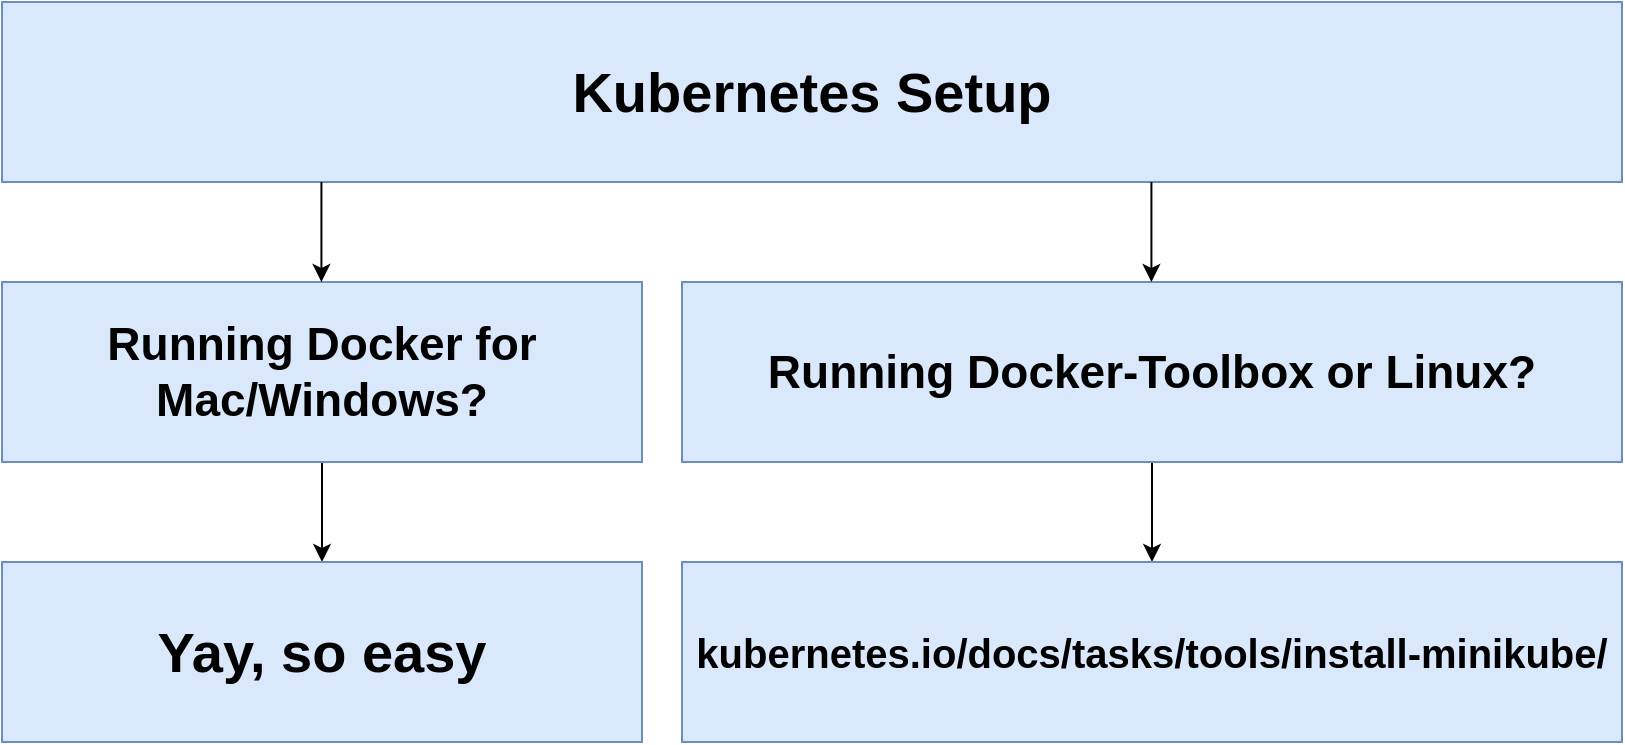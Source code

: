<mxfile version="12.9.2" type="github" pages="21">
  <diagram id="dEJmAzNZKsH2q0hHsCmS" name="03 - setup">
    <mxGraphModel dx="858" dy="422" grid="1" gridSize="10" guides="1" tooltips="1" connect="1" arrows="1" fold="1" page="1" pageScale="1" pageWidth="1920" pageHeight="1200" math="0" shadow="0">
      <root>
        <mxCell id="hSuETa5tP65BxtWYBtSg-0" />
        <mxCell id="hSuETa5tP65BxtWYBtSg-1" parent="hSuETa5tP65BxtWYBtSg-0" />
        <mxCell id="F0Yk79G_zVVujr2gUfNa-0" value="Kubernetes Setup" style="rounded=0;whiteSpace=wrap;html=1;fontSize=28;fillColor=#dae8fc;strokeColor=#6c8ebf;fontStyle=1" vertex="1" parent="hSuETa5tP65BxtWYBtSg-1">
          <mxGeometry x="460" y="240" width="810" height="90" as="geometry" />
        </mxCell>
        <mxCell id="F0Yk79G_zVVujr2gUfNa-6" style="edgeStyle=orthogonalEdgeStyle;rounded=0;orthogonalLoop=1;jettySize=auto;html=1;exitX=0.5;exitY=1;exitDx=0;exitDy=0;fontSize=28;fontColor=#000000;" edge="1" parent="hSuETa5tP65BxtWYBtSg-1" source="F0Yk79G_zVVujr2gUfNa-1" target="F0Yk79G_zVVujr2gUfNa-5">
          <mxGeometry relative="1" as="geometry" />
        </mxCell>
        <mxCell id="F0Yk79G_zVVujr2gUfNa-1" value="Running Docker for Mac/Windows?" style="rounded=0;whiteSpace=wrap;html=1;fontSize=23;fillColor=#dae8fc;strokeColor=#6c8ebf;fontStyle=1" vertex="1" parent="hSuETa5tP65BxtWYBtSg-1">
          <mxGeometry x="460" y="380" width="320" height="90" as="geometry" />
        </mxCell>
        <mxCell id="F0Yk79G_zVVujr2gUfNa-5" value="Yay, so easy" style="rounded=0;whiteSpace=wrap;html=1;fontSize=28;fillColor=#dae8fc;strokeColor=#6c8ebf;fontStyle=1" vertex="1" parent="hSuETa5tP65BxtWYBtSg-1">
          <mxGeometry x="460" y="520" width="320" height="90" as="geometry" />
        </mxCell>
        <mxCell id="F0Yk79G_zVVujr2gUfNa-13" style="edgeStyle=orthogonalEdgeStyle;rounded=0;orthogonalLoop=1;jettySize=auto;html=1;exitX=0.5;exitY=1;exitDx=0;exitDy=0;fontSize=20;fontColor=#000000;" edge="1" parent="hSuETa5tP65BxtWYBtSg-1" source="F0Yk79G_zVVujr2gUfNa-8" target="F0Yk79G_zVVujr2gUfNa-12">
          <mxGeometry relative="1" as="geometry" />
        </mxCell>
        <mxCell id="F0Yk79G_zVVujr2gUfNa-8" value="Running Docker-Toolbox or Linux?" style="rounded=0;whiteSpace=wrap;html=1;fontSize=23;fillColor=#dae8fc;strokeColor=#6c8ebf;fontStyle=1" vertex="1" parent="hSuETa5tP65BxtWYBtSg-1">
          <mxGeometry x="800" y="380" width="470" height="90" as="geometry" />
        </mxCell>
        <mxCell id="F0Yk79G_zVVujr2gUfNa-12" value="kubernetes.io/docs/tasks/tools/install-minikube/" style="rounded=0;whiteSpace=wrap;html=1;fontSize=20;fillColor=#dae8fc;strokeColor=#6c8ebf;fontStyle=1" vertex="1" parent="hSuETa5tP65BxtWYBtSg-1">
          <mxGeometry x="800" y="520" width="470" height="90" as="geometry" />
        </mxCell>
        <mxCell id="F0Yk79G_zVVujr2gUfNa-14" style="edgeStyle=orthogonalEdgeStyle;rounded=0;orthogonalLoop=1;jettySize=auto;html=1;exitX=0.5;exitY=1;exitDx=0;exitDy=0;fontSize=28;fontColor=#000000;" edge="1" parent="hSuETa5tP65BxtWYBtSg-1">
          <mxGeometry relative="1" as="geometry">
            <mxPoint x="619.71" y="330" as="sourcePoint" />
            <mxPoint x="619.71" y="380" as="targetPoint" />
          </mxGeometry>
        </mxCell>
        <mxCell id="F0Yk79G_zVVujr2gUfNa-15" style="edgeStyle=orthogonalEdgeStyle;rounded=0;orthogonalLoop=1;jettySize=auto;html=1;exitX=0.5;exitY=1;exitDx=0;exitDy=0;fontSize=28;fontColor=#000000;" edge="1" parent="hSuETa5tP65BxtWYBtSg-1">
          <mxGeometry relative="1" as="geometry">
            <mxPoint x="1034.71" y="330" as="sourcePoint" />
            <mxPoint x="1034.71" y="380" as="targetPoint" />
          </mxGeometry>
        </mxCell>
      </root>
    </mxGraphModel>
  </diagram>
  <diagram id="EDiGeqPdP6tmYO5BPK1C" name="05 - k">
    <mxGraphModel dx="601" dy="296" grid="1" gridSize="10" guides="1" tooltips="1" connect="1" arrows="1" fold="1" page="1" pageScale="1" pageWidth="1920" pageHeight="1200" math="0" shadow="0">
      <root>
        <mxCell id="T2SUVipx_gYPAcSgphp7-0" />
        <mxCell id="T2SUVipx_gYPAcSgphp7-1" parent="T2SUVipx_gYPAcSgphp7-0" />
        <mxCell id="T2SUVipx_gYPAcSgphp7-2" value="Whirlwind Tour of Kubernetes" style="rounded=0;whiteSpace=wrap;html=1;fontSize=27;fillColor=#dae8fc;strokeColor=#6c8ebf;fontStyle=1" vertex="1" parent="T2SUVipx_gYPAcSgphp7-1">
          <mxGeometry x="540" y="270" width="440" height="100" as="geometry" />
        </mxCell>
        <mxCell id="T2SUVipx_gYPAcSgphp7-3" value="I do not expect you to memorize all/any of this" style="text;html=1;strokeColor=none;fillColor=none;align=center;verticalAlign=middle;whiteSpace=wrap;rounded=0;fontSize=15;fontColor=#000000;fontStyle=2" vertex="1" parent="T2SUVipx_gYPAcSgphp7-1">
          <mxGeometry x="660" y="380" width="200" height="40" as="geometry" />
        </mxCell>
      </root>
    </mxGraphModel>
  </diagram>
  <diagram id="ef958KzjTydq7DBn5y0c" name="04 - k">
    <mxGraphModel dx="939" dy="462" grid="1" gridSize="10" guides="1" tooltips="1" connect="1" arrows="1" fold="1" page="1" pageScale="1" pageWidth="1920" pageHeight="1200" math="0" shadow="0">
      <root>
        <mxCell id="Kmae4lA-x9HlCP4xx7lr-0" />
        <mxCell id="Kmae4lA-x9HlCP4xx7lr-1" parent="Kmae4lA-x9HlCP4xx7lr-0" />
        <mxCell id="wXT9SVkMKbFDbOQsicwG-4" value="" style="rounded=0;whiteSpace=wrap;html=1;fontSize=16;fillColor=#dae8fc;strokeColor=#6c8ebf;" vertex="1" parent="Kmae4lA-x9HlCP4xx7lr-1">
          <mxGeometry x="770" y="290" width="530" height="270" as="geometry" />
        </mxCell>
        <mxCell id="wXT9SVkMKbFDbOQsicwG-0" value="" style="rounded=0;whiteSpace=wrap;html=1;fontSize=16;fontColor=#000000;" vertex="1" parent="Kmae4lA-x9HlCP4xx7lr-1">
          <mxGeometry x="780" y="300" width="160" height="170" as="geometry" />
        </mxCell>
        <mxCell id="wXT9SVkMKbFDbOQsicwG-1" value="" style="rounded=0;whiteSpace=wrap;html=1;fontSize=16;fontColor=#000000;" vertex="1" parent="Kmae4lA-x9HlCP4xx7lr-1">
          <mxGeometry x="950" y="300" width="160" height="170" as="geometry" />
        </mxCell>
        <mxCell id="wXT9SVkMKbFDbOQsicwG-2" value="" style="rounded=0;whiteSpace=wrap;html=1;fontSize=16;fontColor=#000000;" vertex="1" parent="Kmae4lA-x9HlCP4xx7lr-1">
          <mxGeometry x="1120" y="300" width="160" height="170" as="geometry" />
        </mxCell>
        <mxCell id="wXT9SVkMKbFDbOQsicwG-5" value="Master" style="rounded=0;whiteSpace=wrap;html=1;fontSize=19;fontStyle=1;fillColor=#d5e8d4;strokeColor=#82b366;" vertex="1" parent="Kmae4lA-x9HlCP4xx7lr-1">
          <mxGeometry x="780" y="500" width="330" height="50" as="geometry" />
        </mxCell>
        <mxCell id="wXT9SVkMKbFDbOQsicwG-6" value="&lt;b&gt;Node&lt;/b&gt;" style="text;html=1;strokeColor=none;fillColor=none;align=center;verticalAlign=middle;whiteSpace=wrap;rounded=0;fontSize=19;fontColor=#000000;" vertex="1" parent="Kmae4lA-x9HlCP4xx7lr-1">
          <mxGeometry x="790" y="300" width="40" height="20" as="geometry" />
        </mxCell>
        <mxCell id="wXT9SVkMKbFDbOQsicwG-7" value="&lt;b&gt;Node&lt;/b&gt;" style="text;html=1;strokeColor=none;fillColor=none;align=center;verticalAlign=middle;whiteSpace=wrap;rounded=0;fontSize=19;fontColor=#000000;" vertex="1" parent="Kmae4lA-x9HlCP4xx7lr-1">
          <mxGeometry x="960" y="300" width="40" height="20" as="geometry" />
        </mxCell>
        <mxCell id="wXT9SVkMKbFDbOQsicwG-8" value="&lt;b&gt;Node&lt;/b&gt;" style="text;html=1;strokeColor=none;fillColor=none;align=center;verticalAlign=middle;whiteSpace=wrap;rounded=0;fontSize=19;fontColor=#000000;" vertex="1" parent="Kmae4lA-x9HlCP4xx7lr-1">
          <mxGeometry x="1130" y="300" width="40" height="20" as="geometry" />
        </mxCell>
        <mxCell id="wXT9SVkMKbFDbOQsicwG-9" value="Please run 2 copies of Posts" style="rounded=0;whiteSpace=wrap;html=1;fontSize=13;fillColor=#f8cecc;strokeColor=#b85450;" vertex="1" parent="Kmae4lA-x9HlCP4xx7lr-1">
          <mxGeometry x="950" y="630" width="160" height="60" as="geometry" />
        </mxCell>
        <mxCell id="E1mSgz0g4WY2_klbClaV-0" style="edgeStyle=orthogonalEdgeStyle;rounded=0;orthogonalLoop=1;jettySize=auto;html=1;exitX=0.5;exitY=0;exitDx=0;exitDy=0;fontSize=15;fontColor=#000000;" edge="1" parent="Kmae4lA-x9HlCP4xx7lr-1" source="wXT9SVkMKbFDbOQsicwG-10" target="wXT9SVkMKbFDbOQsicwG-5">
          <mxGeometry relative="1" as="geometry" />
        </mxCell>
        <mxCell id="wXT9SVkMKbFDbOQsicwG-10" value="Config File" style="rounded=0;whiteSpace=wrap;html=1;fontSize=19;fillColor=#f8cecc;strokeColor=#b85450;fontStyle=1" vertex="1" parent="Kmae4lA-x9HlCP4xx7lr-1">
          <mxGeometry x="950" y="600" width="160" height="30" as="geometry" />
        </mxCell>
        <mxCell id="wXT9SVkMKbFDbOQsicwG-11" value="Posts Files" style="rounded=0;whiteSpace=wrap;html=1;fontSize=19;fillColor=#e1d5e7;strokeColor=#9673a6;fontStyle=1" vertex="1" parent="Kmae4lA-x9HlCP4xx7lr-1">
          <mxGeometry x="230" y="488" width="160" height="30" as="geometry" />
        </mxCell>
        <mxCell id="wXT9SVkMKbFDbOQsicwG-21" style="edgeStyle=orthogonalEdgeStyle;rounded=0;orthogonalLoop=1;jettySize=auto;html=1;exitX=1;exitY=0.5;exitDx=0;exitDy=0;entryX=0;entryY=0.5;entryDx=0;entryDy=0;fontSize=19;fontColor=#000000;" edge="1" parent="Kmae4lA-x9HlCP4xx7lr-1" source="wXT9SVkMKbFDbOQsicwG-12" target="wXT9SVkMKbFDbOQsicwG-19">
          <mxGeometry relative="1" as="geometry" />
        </mxCell>
        <mxCell id="wXT9SVkMKbFDbOQsicwG-12" value="" style="rounded=0;whiteSpace=wrap;html=1;fontSize=19;fillColor=#e1d5e7;strokeColor=#9673a6;" vertex="1" parent="Kmae4lA-x9HlCP4xx7lr-1">
          <mxGeometry x="230" y="518" width="160" height="102" as="geometry" />
        </mxCell>
        <mxCell id="wXT9SVkMKbFDbOQsicwG-13" value="package.json" style="rounded=0;whiteSpace=wrap;html=1;fontSize=19;fontColor=#000000;" vertex="1" parent="Kmae4lA-x9HlCP4xx7lr-1">
          <mxGeometry x="245" y="580" width="130" height="28" as="geometry" />
        </mxCell>
        <mxCell id="wXT9SVkMKbFDbOQsicwG-14" value="index.js" style="rounded=0;whiteSpace=wrap;html=1;fontSize=19;fontColor=#000000;" vertex="1" parent="Kmae4lA-x9HlCP4xx7lr-1">
          <mxGeometry x="245" y="530" width="130" height="28" as="geometry" />
        </mxCell>
        <mxCell id="wXT9SVkMKbFDbOQsicwG-20" style="edgeStyle=orthogonalEdgeStyle;rounded=0;orthogonalLoop=1;jettySize=auto;html=1;exitX=1;exitY=0.5;exitDx=0;exitDy=0;entryX=0;entryY=0.5;entryDx=0;entryDy=0;fontSize=19;fontColor=#000000;" edge="1" parent="Kmae4lA-x9HlCP4xx7lr-1" source="wXT9SVkMKbFDbOQsicwG-15" target="wXT9SVkMKbFDbOQsicwG-19">
          <mxGeometry relative="1" as="geometry" />
        </mxCell>
        <mxCell id="wXT9SVkMKbFDbOQsicwG-15" value="Dockerfile" style="rounded=0;whiteSpace=wrap;html=1;fontSize=19;fillColor=#e1d5e7;strokeColor=#9673a6;fontStyle=1" vertex="1" parent="Kmae4lA-x9HlCP4xx7lr-1">
          <mxGeometry x="230" y="438" width="160" height="30" as="geometry" />
        </mxCell>
        <mxCell id="wXT9SVkMKbFDbOQsicwG-24" style="edgeStyle=orthogonalEdgeStyle;rounded=0;orthogonalLoop=1;jettySize=auto;html=1;exitX=1;exitY=0.5;exitDx=0;exitDy=0;entryX=0;entryY=0.5;entryDx=0;entryDy=0;fontSize=19;fontColor=#000000;" edge="1" parent="Kmae4lA-x9HlCP4xx7lr-1" source="wXT9SVkMKbFDbOQsicwG-19" target="wXT9SVkMKbFDbOQsicwG-23">
          <mxGeometry relative="1" as="geometry" />
        </mxCell>
        <mxCell id="wXT9SVkMKbFDbOQsicwG-19" value="Docker!" style="rounded=0;whiteSpace=wrap;html=1;fontSize=19;fillColor=#d5e8d4;strokeColor=#82b366;fontStyle=1" vertex="1" parent="Kmae4lA-x9HlCP4xx7lr-1">
          <mxGeometry x="440" y="468" width="110" height="100" as="geometry" />
        </mxCell>
        <mxCell id="wXT9SVkMKbFDbOQsicwG-23" value="Image for Posts" style="rounded=0;whiteSpace=wrap;html=1;fontSize=19;fillColor=#fff2cc;strokeColor=#d6b656;fontStyle=1" vertex="1" parent="Kmae4lA-x9HlCP4xx7lr-1">
          <mxGeometry x="570" y="468" width="110" height="100" as="geometry" />
        </mxCell>
        <mxCell id="wXT9SVkMKbFDbOQsicwG-26" value="Please allow copies of Posts to be accessible from network" style="rounded=0;whiteSpace=wrap;html=1;fontSize=13;fillColor=#f8cecc;strokeColor=#b85450;" vertex="1" parent="Kmae4lA-x9HlCP4xx7lr-1">
          <mxGeometry x="950" y="690" width="160" height="60" as="geometry" />
        </mxCell>
        <mxCell id="wXT9SVkMKbFDbOQsicwG-27" value="Pod" style="rounded=0;whiteSpace=wrap;html=1;fontSize=19;fillColor=#e1d5e7;strokeColor=#9673a6;fontStyle=1" vertex="1" parent="Kmae4lA-x9HlCP4xx7lr-1">
          <mxGeometry x="780" y="340" width="160" height="30" as="geometry" />
        </mxCell>
        <mxCell id="wXT9SVkMKbFDbOQsicwG-28" value="" style="rounded=0;whiteSpace=wrap;html=1;fontSize=19;fillColor=#e1d5e7;strokeColor=#9673a6;fontStyle=1" vertex="1" parent="Kmae4lA-x9HlCP4xx7lr-1">
          <mxGeometry x="780" y="370" width="160" height="60" as="geometry" />
        </mxCell>
        <mxCell id="wXT9SVkMKbFDbOQsicwG-29" value="Container running Posts image" style="rounded=0;whiteSpace=wrap;html=1;fontSize=15;fontColor=#000000;" vertex="1" parent="Kmae4lA-x9HlCP4xx7lr-1">
          <mxGeometry x="790" y="377" width="140" height="43" as="geometry" />
        </mxCell>
      </root>
    </mxGraphModel>
  </diagram>
  <diagram id="WaTkCGEXPc0kuST7cCxH" name="05 - terms">
    <mxGraphModel dx="791" dy="389" grid="1" gridSize="10" guides="1" tooltips="1" connect="1" arrows="1" fold="1" page="1" pageScale="1" pageWidth="1920" pageHeight="1200" math="0" shadow="0">
      <root>
        <mxCell id="u0HUMV89h1a591f8jAdc-0" />
        <mxCell id="u0HUMV89h1a591f8jAdc-1" parent="u0HUMV89h1a591f8jAdc-0" />
        <mxCell id="u0HUMV89h1a591f8jAdc-2" value="Kubernetes Cluster" style="rounded=0;whiteSpace=wrap;html=1;fontSize=22;fillColor=#dae8fc;strokeColor=#6c8ebf;align=center;fontStyle=1" vertex="1" parent="u0HUMV89h1a591f8jAdc-1">
          <mxGeometry x="610" y="240" width="300" height="50" as="geometry" />
        </mxCell>
        <mxCell id="u0HUMV89h1a591f8jAdc-8" value="" style="shape=curlyBracket;whiteSpace=wrap;html=1;rounded=1;fontSize=22;align=left;rotation=-180;" vertex="1" parent="u0HUMV89h1a591f8jAdc-1">
          <mxGeometry x="920" y="240" width="30" height="50" as="geometry" />
        </mxCell>
        <mxCell id="u0HUMV89h1a591f8jAdc-9" value="A collections of nodes + a master to manage them" style="text;html=1;strokeColor=none;fillColor=none;align=left;verticalAlign=middle;whiteSpace=wrap;rounded=0;fontSize=15;" vertex="1" parent="u0HUMV89h1a591f8jAdc-1">
          <mxGeometry x="950" y="255" width="320" height="20" as="geometry" />
        </mxCell>
        <mxCell id="u0HUMV89h1a591f8jAdc-10" value="" style="shape=curlyBracket;whiteSpace=wrap;html=1;rounded=1;fontSize=22;align=left;rotation=-180;" vertex="1" parent="u0HUMV89h1a591f8jAdc-1">
          <mxGeometry x="920" y="302" width="30" height="50" as="geometry" />
        </mxCell>
        <mxCell id="u0HUMV89h1a591f8jAdc-11" value="A virtual machine that will run our containers" style="text;html=1;strokeColor=none;fillColor=none;align=left;verticalAlign=middle;whiteSpace=wrap;rounded=0;fontSize=15;" vertex="1" parent="u0HUMV89h1a591f8jAdc-1">
          <mxGeometry x="950" y="317" width="290" height="20" as="geometry" />
        </mxCell>
        <mxCell id="u0HUMV89h1a591f8jAdc-12" value="" style="shape=curlyBracket;whiteSpace=wrap;html=1;rounded=1;fontSize=22;align=left;rotation=-180;" vertex="1" parent="u0HUMV89h1a591f8jAdc-1">
          <mxGeometry x="920" y="364" width="30" height="50" as="geometry" />
        </mxCell>
        <mxCell id="u0HUMV89h1a591f8jAdc-13" value="&lt;i&gt;More or less &lt;/i&gt;a running container.&amp;nbsp; Technically, a pod can run multiple containers (we won&#39;t do this)" style="text;html=1;strokeColor=none;fillColor=none;align=left;verticalAlign=middle;whiteSpace=wrap;rounded=0;fontSize=15;" vertex="1" parent="u0HUMV89h1a591f8jAdc-1">
          <mxGeometry x="950" y="379" width="290" height="20" as="geometry" />
        </mxCell>
        <mxCell id="u0HUMV89h1a591f8jAdc-14" value="" style="shape=curlyBracket;whiteSpace=wrap;html=1;rounded=1;fontSize=22;align=left;rotation=-180;" vertex="1" parent="u0HUMV89h1a591f8jAdc-1">
          <mxGeometry x="920" y="426" width="30" height="50" as="geometry" />
        </mxCell>
        <mxCell id="u0HUMV89h1a591f8jAdc-15" value="Monitors a set of pods, make sure they are running and restarts them if they crash" style="text;html=1;strokeColor=none;fillColor=none;align=left;verticalAlign=middle;whiteSpace=wrap;rounded=0;fontSize=15;" vertex="1" parent="u0HUMV89h1a591f8jAdc-1">
          <mxGeometry x="950" y="441" width="290" height="20" as="geometry" />
        </mxCell>
        <mxCell id="u0HUMV89h1a591f8jAdc-16" value="" style="shape=curlyBracket;whiteSpace=wrap;html=1;rounded=1;fontSize=22;align=left;rotation=-180;" vertex="1" parent="u0HUMV89h1a591f8jAdc-1">
          <mxGeometry x="920" y="488" width="30" height="50" as="geometry" />
        </mxCell>
        <mxCell id="u0HUMV89h1a591f8jAdc-17" value="Provides an easy-to-remember URL to access a running container" style="text;html=1;strokeColor=none;fillColor=none;align=left;verticalAlign=middle;whiteSpace=wrap;rounded=0;fontSize=15;" vertex="1" parent="u0HUMV89h1a591f8jAdc-1">
          <mxGeometry x="950" y="503" width="290" height="20" as="geometry" />
        </mxCell>
        <mxCell id="u0HUMV89h1a591f8jAdc-20" value="Node" style="rounded=0;whiteSpace=wrap;html=1;fontSize=22;fillColor=#dae8fc;strokeColor=#6c8ebf;align=center;fontStyle=1" vertex="1" parent="u0HUMV89h1a591f8jAdc-1">
          <mxGeometry x="610" y="302" width="300" height="50" as="geometry" />
        </mxCell>
        <mxCell id="u0HUMV89h1a591f8jAdc-21" value="Pod" style="rounded=0;whiteSpace=wrap;html=1;fontSize=22;fillColor=#dae8fc;strokeColor=#6c8ebf;align=center;fontStyle=1" vertex="1" parent="u0HUMV89h1a591f8jAdc-1">
          <mxGeometry x="610" y="364" width="300" height="50" as="geometry" />
        </mxCell>
        <mxCell id="u0HUMV89h1a591f8jAdc-22" value="Deployment" style="rounded=0;whiteSpace=wrap;html=1;fontSize=22;fillColor=#dae8fc;strokeColor=#6c8ebf;align=center;fontStyle=1" vertex="1" parent="u0HUMV89h1a591f8jAdc-1">
          <mxGeometry x="610" y="426" width="300" height="50" as="geometry" />
        </mxCell>
        <mxCell id="u0HUMV89h1a591f8jAdc-23" value="Service" style="rounded=0;whiteSpace=wrap;html=1;fontSize=22;fillColor=#dae8fc;strokeColor=#6c8ebf;align=center;fontStyle=1" vertex="1" parent="u0HUMV89h1a591f8jAdc-1">
          <mxGeometry x="610" y="488" width="300" height="50" as="geometry" />
        </mxCell>
      </root>
    </mxGraphModel>
  </diagram>
  <diagram id="CFx5rIsxXB0KE388GXyt" name="05 - config">
    <mxGraphModel dx="699" dy="344" grid="1" gridSize="10" guides="1" tooltips="1" connect="1" arrows="1" fold="1" page="1" pageScale="1" pageWidth="1920" pageHeight="1200" math="0" shadow="0">
      <root>
        <mxCell id="vneY_Xbqw34bZq-zlZ98-0" />
        <mxCell id="vneY_Xbqw34bZq-zlZ98-1" parent="vneY_Xbqw34bZq-zlZ98-0" />
        <mxCell id="vneY_Xbqw34bZq-zlZ98-2" value="Tells Kubernetes about the different Deployments, Pods, and Services (referred to as &#39;Objects&#39;) that we want to create" style="rounded=0;whiteSpace=wrap;html=1;fontSize=15;fontColor=#000000;align=center;" vertex="1" parent="vneY_Xbqw34bZq-zlZ98-1">
          <mxGeometry x="625" y="250" width="560" height="50" as="geometry" />
        </mxCell>
        <mxCell id="vneY_Xbqw34bZq-zlZ98-3" value="Kubernetes Config Files" style="text;html=1;strokeColor=none;fillColor=none;align=center;verticalAlign=middle;whiteSpace=wrap;rounded=0;fontSize=23;fontColor=#000000;fontStyle=1" vertex="1" parent="vneY_Xbqw34bZq-zlZ98-1">
          <mxGeometry x="741.25" y="220" width="327.5" height="20" as="geometry" />
        </mxCell>
        <mxCell id="vneY_Xbqw34bZq-zlZ98-4" value="Written in YAML syntax" style="rounded=0;whiteSpace=wrap;html=1;fontSize=15;fontColor=#000000;align=center;" vertex="1" parent="vneY_Xbqw34bZq-zlZ98-1">
          <mxGeometry x="625" y="310" width="560" height="50" as="geometry" />
        </mxCell>
        <mxCell id="vneY_Xbqw34bZq-zlZ98-5" value="Always store these files with our project source code - they are documentation!" style="rounded=0;whiteSpace=wrap;html=1;fontSize=15;fontColor=#000000;align=center;" vertex="1" parent="vneY_Xbqw34bZq-zlZ98-1">
          <mxGeometry x="625" y="370" width="560" height="50" as="geometry" />
        </mxCell>
        <mxCell id="vneY_Xbqw34bZq-zlZ98-9" style="edgeStyle=orthogonalEdgeStyle;rounded=0;orthogonalLoop=1;jettySize=auto;html=1;exitX=0.25;exitY=1;exitDx=0;exitDy=0;fontSize=13;fontColor=#000000;" edge="1" parent="vneY_Xbqw34bZq-zlZ98-1" source="vneY_Xbqw34bZq-zlZ98-6" target="vneY_Xbqw34bZq-zlZ98-7">
          <mxGeometry relative="1" as="geometry">
            <Array as="points">
              <mxPoint x="763" y="480" />
            </Array>
          </mxGeometry>
        </mxCell>
        <mxCell id="vneY_Xbqw34bZq-zlZ98-10" style="edgeStyle=orthogonalEdgeStyle;rounded=0;orthogonalLoop=1;jettySize=auto;html=1;exitX=0.75;exitY=1;exitDx=0;exitDy=0;fontSize=13;fontColor=#000000;" edge="1" parent="vneY_Xbqw34bZq-zlZ98-1" source="vneY_Xbqw34bZq-zlZ98-6" target="vneY_Xbqw34bZq-zlZ98-8">
          <mxGeometry relative="1" as="geometry">
            <Array as="points">
              <mxPoint x="1053" y="480" />
            </Array>
          </mxGeometry>
        </mxCell>
        <mxCell id="vneY_Xbqw34bZq-zlZ98-6" value="We can create Objects &lt;i&gt;without &lt;/i&gt;config files - &lt;i&gt;&lt;b&gt;do not do this&lt;/b&gt;.&amp;nbsp; &lt;/i&gt;Config files provide a precise definition of what your cluster is running." style="rounded=0;whiteSpace=wrap;html=1;fontSize=15;fontColor=#000000;align=center;" vertex="1" parent="vneY_Xbqw34bZq-zlZ98-1">
          <mxGeometry x="625" y="430" width="560" height="50" as="geometry" />
        </mxCell>
        <mxCell id="vneY_Xbqw34bZq-zlZ98-7" value="Kubernetes docs will tell you to run direct commands to create objects - &lt;i style=&quot;font-size: 13px;&quot;&gt;only do this for testing purposes&lt;/i&gt;" style="rounded=0;whiteSpace=wrap;html=1;fontSize=13;fontColor=#000000;align=center;" vertex="1" parent="vneY_Xbqw34bZq-zlZ98-1">
          <mxGeometry x="625" y="510" width="275" height="50" as="geometry" />
        </mxCell>
        <mxCell id="vneY_Xbqw34bZq-zlZ98-8" value="Blog posts will tell you to run direct commands to create objects - &lt;i style=&quot;font-size: 13px;&quot;&gt;close the blog post!&lt;/i&gt;" style="rounded=0;whiteSpace=wrap;html=1;fontSize=13;fontColor=#000000;align=center;" vertex="1" parent="vneY_Xbqw34bZq-zlZ98-1">
          <mxGeometry x="920" y="510" width="265" height="50" as="geometry" />
        </mxCell>
      </root>
    </mxGraphModel>
  </diagram>
  <diagram id="fcoTY_PhPfk188X3Yf9R" name="07 - config">
    <mxGraphModel dx="969" dy="477" grid="1" gridSize="10" guides="1" tooltips="1" connect="1" arrows="1" fold="1" page="1" pageScale="1" pageWidth="1920" pageHeight="1200" math="0" shadow="0">
      <root>
        <mxCell id="JKaZywYZvAtcnTRX19av-0" />
        <mxCell id="JKaZywYZvAtcnTRX19av-1" parent="JKaZywYZvAtcnTRX19av-0" />
        <mxCell id="JKaZywYZvAtcnTRX19av-2" value="apiVersion: v1" style="rounded=0;whiteSpace=wrap;html=1;fontSize=22;fillColor=#dae8fc;strokeColor=#6c8ebf;align=left;" vertex="1" parent="JKaZywYZvAtcnTRX19av-1">
          <mxGeometry x="210" y="90" width="460" height="50" as="geometry" />
        </mxCell>
        <mxCell id="JKaZywYZvAtcnTRX19av-3" value="kind: Pod" style="rounded=0;whiteSpace=wrap;html=1;fontSize=22;fillColor=#dae8fc;strokeColor=#6c8ebf;align=left;" vertex="1" parent="JKaZywYZvAtcnTRX19av-1">
          <mxGeometry x="210" y="152" width="460" height="50" as="geometry" />
        </mxCell>
        <mxCell id="JKaZywYZvAtcnTRX19av-4" value="metadata:" style="rounded=0;whiteSpace=wrap;html=1;fontSize=22;fillColor=#dae8fc;strokeColor=#6c8ebf;align=left;" vertex="1" parent="JKaZywYZvAtcnTRX19av-1">
          <mxGeometry x="210" y="214" width="460" height="50" as="geometry" />
        </mxCell>
        <mxCell id="JKaZywYZvAtcnTRX19av-5" value="&amp;nbsp; &amp;nbsp; &amp;nbsp; name: posts" style="rounded=0;whiteSpace=wrap;html=1;fontSize=22;fillColor=#dae8fc;strokeColor=#6c8ebf;align=left;" vertex="1" parent="JKaZywYZvAtcnTRX19av-1">
          <mxGeometry x="210" y="276" width="460" height="50" as="geometry" />
        </mxCell>
        <mxCell id="JKaZywYZvAtcnTRX19av-6" value="spec:" style="rounded=0;whiteSpace=wrap;html=1;fontSize=22;fillColor=#dae8fc;strokeColor=#6c8ebf;align=left;" vertex="1" parent="JKaZywYZvAtcnTRX19av-1">
          <mxGeometry x="210" y="338" width="460" height="50" as="geometry" />
        </mxCell>
        <mxCell id="JKaZywYZvAtcnTRX19av-7" value="&amp;nbsp; &amp;nbsp; &amp;nbsp; containers:" style="rounded=0;whiteSpace=wrap;html=1;fontSize=22;fillColor=#dae8fc;strokeColor=#6c8ebf;align=left;" vertex="1" parent="JKaZywYZvAtcnTRX19av-1">
          <mxGeometry x="210" y="400" width="460" height="50" as="geometry" />
        </mxCell>
        <mxCell id="JKaZywYZvAtcnTRX19av-8" value="" style="shape=curlyBracket;whiteSpace=wrap;html=1;rounded=1;fontSize=22;align=left;rotation=-180;" vertex="1" parent="JKaZywYZvAtcnTRX19av-1">
          <mxGeometry x="680" y="90" width="30" height="50" as="geometry" />
        </mxCell>
        <mxCell id="JKaZywYZvAtcnTRX19av-9" value="K8s is extensible - we can add in our own custom objects.&amp;nbsp; This specifies the set of objects we want K8s to look at" style="text;html=1;strokeColor=none;fillColor=none;align=left;verticalAlign=middle;whiteSpace=wrap;rounded=0;fontSize=15;" vertex="1" parent="JKaZywYZvAtcnTRX19av-1">
          <mxGeometry x="710" y="105" width="320" height="20" as="geometry" />
        </mxCell>
        <mxCell id="JKaZywYZvAtcnTRX19av-10" value="" style="shape=curlyBracket;whiteSpace=wrap;html=1;rounded=1;fontSize=22;align=left;rotation=-180;" vertex="1" parent="JKaZywYZvAtcnTRX19av-1">
          <mxGeometry x="680" y="152" width="30" height="50" as="geometry" />
        </mxCell>
        <mxCell id="JKaZywYZvAtcnTRX19av-11" value="The type of object we want to create" style="text;html=1;strokeColor=none;fillColor=none;align=left;verticalAlign=middle;whiteSpace=wrap;rounded=0;fontSize=15;" vertex="1" parent="JKaZywYZvAtcnTRX19av-1">
          <mxGeometry x="710" y="167" width="290" height="20" as="geometry" />
        </mxCell>
        <mxCell id="JKaZywYZvAtcnTRX19av-12" value="" style="shape=curlyBracket;whiteSpace=wrap;html=1;rounded=1;fontSize=22;align=left;rotation=-180;" vertex="1" parent="JKaZywYZvAtcnTRX19av-1">
          <mxGeometry x="680" y="214" width="30" height="50" as="geometry" />
        </mxCell>
        <mxCell id="JKaZywYZvAtcnTRX19av-13" value="Config options for the object we are about to create" style="text;html=1;strokeColor=none;fillColor=none;align=left;verticalAlign=middle;whiteSpace=wrap;rounded=0;fontSize=15;" vertex="1" parent="JKaZywYZvAtcnTRX19av-1">
          <mxGeometry x="710" y="229" width="290" height="20" as="geometry" />
        </mxCell>
        <mxCell id="JKaZywYZvAtcnTRX19av-14" value="" style="shape=curlyBracket;whiteSpace=wrap;html=1;rounded=1;fontSize=22;align=left;rotation=-180;" vertex="1" parent="JKaZywYZvAtcnTRX19av-1">
          <mxGeometry x="680" y="276" width="30" height="50" as="geometry" />
        </mxCell>
        <mxCell id="JKaZywYZvAtcnTRX19av-15" value="When the pod is created, give it a name of &#39;posts&#39;" style="text;html=1;strokeColor=none;fillColor=none;align=left;verticalAlign=middle;whiteSpace=wrap;rounded=0;fontSize=15;" vertex="1" parent="JKaZywYZvAtcnTRX19av-1">
          <mxGeometry x="710" y="291" width="290" height="20" as="geometry" />
        </mxCell>
        <mxCell id="JKaZywYZvAtcnTRX19av-16" value="" style="shape=curlyBracket;whiteSpace=wrap;html=1;rounded=1;fontSize=22;align=left;rotation=-180;" vertex="1" parent="JKaZywYZvAtcnTRX19av-1">
          <mxGeometry x="680" y="338" width="30" height="50" as="geometry" />
        </mxCell>
        <mxCell id="JKaZywYZvAtcnTRX19av-17" value="The exact attributes we want to apply to the object we are about to create" style="text;html=1;strokeColor=none;fillColor=none;align=left;verticalAlign=middle;whiteSpace=wrap;rounded=0;fontSize=15;" vertex="1" parent="JKaZywYZvAtcnTRX19av-1">
          <mxGeometry x="710" y="353" width="290" height="20" as="geometry" />
        </mxCell>
        <mxCell id="JKaZywYZvAtcnTRX19av-18" value="" style="shape=curlyBracket;whiteSpace=wrap;html=1;rounded=1;fontSize=22;align=left;rotation=-180;" vertex="1" parent="JKaZywYZvAtcnTRX19av-1">
          <mxGeometry x="680" y="400" width="30" height="50" as="geometry" />
        </mxCell>
        <mxCell id="JKaZywYZvAtcnTRX19av-19" value="We can create many containers in a single pod" style="text;html=1;strokeColor=none;fillColor=none;align=left;verticalAlign=middle;whiteSpace=wrap;rounded=0;fontSize=15;" vertex="1" parent="JKaZywYZvAtcnTRX19av-1">
          <mxGeometry x="710" y="415" width="290" height="20" as="geometry" />
        </mxCell>
        <mxCell id="JKaZywYZvAtcnTRX19av-20" value="&amp;nbsp; &amp;nbsp; &amp;nbsp; &amp;nbsp; &amp;nbsp; - name: posts" style="rounded=0;whiteSpace=wrap;html=1;fontSize=22;fillColor=#dae8fc;strokeColor=#6c8ebf;align=left;" vertex="1" parent="JKaZywYZvAtcnTRX19av-1">
          <mxGeometry x="210" y="460" width="460" height="50" as="geometry" />
        </mxCell>
        <mxCell id="JKaZywYZvAtcnTRX19av-21" value="" style="shape=curlyBracket;whiteSpace=wrap;html=1;rounded=1;fontSize=22;align=left;rotation=-180;" vertex="1" parent="JKaZywYZvAtcnTRX19av-1">
          <mxGeometry x="680" y="460" width="30" height="50" as="geometry" />
        </mxCell>
        <mxCell id="JKaZywYZvAtcnTRX19av-22" value="Make a container with a name of &#39;posts&#39;" style="text;html=1;strokeColor=none;fillColor=none;align=left;verticalAlign=middle;whiteSpace=wrap;rounded=0;fontSize=15;" vertex="1" parent="JKaZywYZvAtcnTRX19av-1">
          <mxGeometry x="710" y="475" width="290" height="20" as="geometry" />
        </mxCell>
        <mxCell id="JKaZywYZvAtcnTRX19av-23" value="&amp;nbsp; &amp;nbsp; &amp;nbsp; &amp;nbsp; &amp;nbsp; &amp;nbsp; image: stephengrider/posts:0.0.1" style="rounded=0;whiteSpace=wrap;html=1;fontSize=22;fillColor=#dae8fc;strokeColor=#6c8ebf;align=left;" vertex="1" parent="JKaZywYZvAtcnTRX19av-1">
          <mxGeometry x="210" y="520" width="460" height="50" as="geometry" />
        </mxCell>
        <mxCell id="JKaZywYZvAtcnTRX19av-24" value="" style="shape=curlyBracket;whiteSpace=wrap;html=1;rounded=1;fontSize=22;align=left;rotation=-180;" vertex="1" parent="JKaZywYZvAtcnTRX19av-1">
          <mxGeometry x="680" y="520" width="30" height="50" as="geometry" />
        </mxCell>
        <mxCell id="JKaZywYZvAtcnTRX19av-25" value="The exact image we want to use" style="text;html=1;strokeColor=none;fillColor=none;align=left;verticalAlign=middle;whiteSpace=wrap;rounded=0;fontSize=15;" vertex="1" parent="JKaZywYZvAtcnTRX19av-1">
          <mxGeometry x="710" y="535" width="290" height="20" as="geometry" />
        </mxCell>
      </root>
    </mxGraphModel>
  </diagram>
  <diagram id="9NGc2l0cj4WgpjiVNRhm" name="08 - pods">
    <mxGraphModel dx="834" dy="411" grid="1" gridSize="10" guides="1" tooltips="1" connect="1" arrows="1" fold="1" page="1" pageScale="1" pageWidth="1920" pageHeight="1200" math="0" shadow="0">
      <root>
        <mxCell id="Mw0GmDt-z7o8-dxJ0Iqh-0" />
        <mxCell id="Mw0GmDt-z7o8-dxJ0Iqh-1" parent="Mw0GmDt-z7o8-dxJ0Iqh-0" />
        <mxCell id="AgAlsFoBK1DxY0zz-gDz-21" style="edgeStyle=orthogonalEdgeStyle;rounded=0;orthogonalLoop=1;jettySize=auto;html=1;exitX=1;exitY=0.5;exitDx=0;exitDy=0;fontSize=13;fontColor=#000000;" edge="1" parent="Mw0GmDt-z7o8-dxJ0Iqh-1" source="AgAlsFoBK1DxY0zz-gDz-3" target="AgAlsFoBK1DxY0zz-gDz-18">
          <mxGeometry relative="1" as="geometry" />
        </mxCell>
        <mxCell id="AgAlsFoBK1DxY0zz-gDz-3" value="docker ps" style="rounded=0;whiteSpace=wrap;html=1;fontSize=22;fillColor=#dae8fc;strokeColor=#6c8ebf;align=left;" vertex="1" parent="Mw0GmDt-z7o8-dxJ0Iqh-1">
          <mxGeometry x="450" y="426" width="370" height="50" as="geometry" />
        </mxCell>
        <mxCell id="AgAlsFoBK1DxY0zz-gDz-22" style="edgeStyle=orthogonalEdgeStyle;rounded=0;orthogonalLoop=1;jettySize=auto;html=1;exitX=1;exitY=0.5;exitDx=0;exitDy=0;fontSize=13;fontColor=#000000;" edge="1" parent="Mw0GmDt-z7o8-dxJ0Iqh-1" source="AgAlsFoBK1DxY0zz-gDz-4" target="AgAlsFoBK1DxY0zz-gDz-19">
          <mxGeometry relative="1" as="geometry" />
        </mxCell>
        <mxCell id="AgAlsFoBK1DxY0zz-gDz-4" value="docker exec -it &lt;b&gt;[container id] [cmd]&lt;/b&gt;" style="rounded=0;whiteSpace=wrap;html=1;fontSize=22;fillColor=#dae8fc;strokeColor=#6c8ebf;align=left;" vertex="1" parent="Mw0GmDt-z7o8-dxJ0Iqh-1">
          <mxGeometry x="450" y="488" width="370" height="50" as="geometry" />
        </mxCell>
        <mxCell id="AgAlsFoBK1DxY0zz-gDz-23" style="edgeStyle=orthogonalEdgeStyle;rounded=0;orthogonalLoop=1;jettySize=auto;html=1;exitX=1;exitY=0.5;exitDx=0;exitDy=0;fontSize=13;fontColor=#000000;" edge="1" parent="Mw0GmDt-z7o8-dxJ0Iqh-1" source="AgAlsFoBK1DxY0zz-gDz-5" target="AgAlsFoBK1DxY0zz-gDz-20">
          <mxGeometry relative="1" as="geometry" />
        </mxCell>
        <mxCell id="AgAlsFoBK1DxY0zz-gDz-5" value="docker logs &lt;b&gt;[container id]&lt;/b&gt;" style="rounded=0;whiteSpace=wrap;html=1;fontSize=22;fillColor=#dae8fc;strokeColor=#6c8ebf;align=left;" vertex="1" parent="Mw0GmDt-z7o8-dxJ0Iqh-1">
          <mxGeometry x="450" y="550" width="370" height="50" as="geometry" />
        </mxCell>
        <mxCell id="AgAlsFoBK1DxY0zz-gDz-12" value="" style="shape=curlyBracket;whiteSpace=wrap;html=1;rounded=1;fontSize=22;align=left;rotation=-180;" vertex="1" parent="Mw0GmDt-z7o8-dxJ0Iqh-1">
          <mxGeometry x="1230" y="426" width="30" height="50" as="geometry" />
        </mxCell>
        <mxCell id="AgAlsFoBK1DxY0zz-gDz-13" value="Print out information about all of the running pods" style="text;html=1;strokeColor=none;fillColor=none;align=left;verticalAlign=middle;whiteSpace=wrap;rounded=0;fontSize=15;" vertex="1" parent="Mw0GmDt-z7o8-dxJ0Iqh-1">
          <mxGeometry x="1260" y="441" width="290" height="20" as="geometry" />
        </mxCell>
        <mxCell id="AgAlsFoBK1DxY0zz-gDz-14" value="" style="shape=curlyBracket;whiteSpace=wrap;html=1;rounded=1;fontSize=22;align=left;rotation=-180;" vertex="1" parent="Mw0GmDt-z7o8-dxJ0Iqh-1">
          <mxGeometry x="1230" y="488" width="30" height="50" as="geometry" />
        </mxCell>
        <mxCell id="AgAlsFoBK1DxY0zz-gDz-15" value="Execute the given command in a running pod" style="text;html=1;strokeColor=none;fillColor=none;align=left;verticalAlign=middle;whiteSpace=wrap;rounded=0;fontSize=15;" vertex="1" parent="Mw0GmDt-z7o8-dxJ0Iqh-1">
          <mxGeometry x="1260" y="503" width="290" height="20" as="geometry" />
        </mxCell>
        <mxCell id="AgAlsFoBK1DxY0zz-gDz-16" value="" style="shape=curlyBracket;whiteSpace=wrap;html=1;rounded=1;fontSize=22;align=left;rotation=-180;" vertex="1" parent="Mw0GmDt-z7o8-dxJ0Iqh-1">
          <mxGeometry x="1230" y="550" width="30" height="50" as="geometry" />
        </mxCell>
        <mxCell id="AgAlsFoBK1DxY0zz-gDz-17" value="Print out logs from the given pod" style="text;html=1;strokeColor=none;fillColor=none;align=left;verticalAlign=middle;whiteSpace=wrap;rounded=0;fontSize=15;" vertex="1" parent="Mw0GmDt-z7o8-dxJ0Iqh-1">
          <mxGeometry x="1260" y="565" width="290" height="20" as="geometry" />
        </mxCell>
        <mxCell id="AgAlsFoBK1DxY0zz-gDz-18" value="kubectl get pods" style="rounded=0;whiteSpace=wrap;html=1;fontSize=22;fillColor=#dae8fc;strokeColor=#6c8ebf;align=left;" vertex="1" parent="Mw0GmDt-z7o8-dxJ0Iqh-1">
          <mxGeometry x="850" y="426" width="370" height="50" as="geometry" />
        </mxCell>
        <mxCell id="AgAlsFoBK1DxY0zz-gDz-19" value="kubectl exec -it &lt;b&gt;[pod_name] [cmd]&lt;/b&gt;" style="rounded=0;whiteSpace=wrap;html=1;fontSize=22;fillColor=#dae8fc;strokeColor=#6c8ebf;align=left;" vertex="1" parent="Mw0GmDt-z7o8-dxJ0Iqh-1">
          <mxGeometry x="850" y="488" width="370" height="50" as="geometry" />
        </mxCell>
        <mxCell id="AgAlsFoBK1DxY0zz-gDz-20" value="kubectl logs &lt;b&gt;[pod_name]&lt;/b&gt;" style="rounded=0;whiteSpace=wrap;html=1;fontSize=22;fillColor=#dae8fc;strokeColor=#6c8ebf;align=left;" vertex="1" parent="Mw0GmDt-z7o8-dxJ0Iqh-1">
          <mxGeometry x="850" y="550" width="370" height="50" as="geometry" />
        </mxCell>
        <mxCell id="AgAlsFoBK1DxY0zz-gDz-24" value="Docker World" style="text;html=1;strokeColor=none;fillColor=none;align=center;verticalAlign=middle;whiteSpace=wrap;rounded=0;fontSize=23;fontColor=#000000;fontStyle=1" vertex="1" parent="Mw0GmDt-z7o8-dxJ0Iqh-1">
          <mxGeometry x="557.5" y="400" width="155" height="20" as="geometry" />
        </mxCell>
        <mxCell id="AgAlsFoBK1DxY0zz-gDz-25" value="K8s World" style="text;html=1;strokeColor=none;fillColor=none;align=center;verticalAlign=middle;whiteSpace=wrap;rounded=0;fontSize=23;fontColor=#000000;fontStyle=1" vertex="1" parent="Mw0GmDt-z7o8-dxJ0Iqh-1">
          <mxGeometry x="918.75" y="400" width="232.5" height="20" as="geometry" />
        </mxCell>
        <mxCell id="AgAlsFoBK1DxY0zz-gDz-28" value="" style="shape=curlyBracket;whiteSpace=wrap;html=1;rounded=1;fontSize=22;align=left;rotation=-180;" vertex="1" parent="Mw0GmDt-z7o8-dxJ0Iqh-1">
          <mxGeometry x="1230" y="610" width="30" height="50" as="geometry" />
        </mxCell>
        <mxCell id="AgAlsFoBK1DxY0zz-gDz-29" value="Deletes the given pod" style="text;html=1;strokeColor=none;fillColor=none;align=left;verticalAlign=middle;whiteSpace=wrap;rounded=0;fontSize=15;" vertex="1" parent="Mw0GmDt-z7o8-dxJ0Iqh-1">
          <mxGeometry x="1260" y="625" width="290" height="20" as="geometry" />
        </mxCell>
        <mxCell id="AgAlsFoBK1DxY0zz-gDz-30" value="kubectl delete pod&amp;nbsp;&lt;b&gt;[pod_name]&lt;/b&gt;" style="rounded=0;whiteSpace=wrap;html=1;fontSize=22;fillColor=#dae8fc;strokeColor=#6c8ebf;align=left;" vertex="1" parent="Mw0GmDt-z7o8-dxJ0Iqh-1">
          <mxGeometry x="850" y="610" width="370" height="50" as="geometry" />
        </mxCell>
        <mxCell id="AgAlsFoBK1DxY0zz-gDz-31" value="" style="shape=curlyBracket;whiteSpace=wrap;html=1;rounded=1;fontSize=22;align=left;rotation=-180;" vertex="1" parent="Mw0GmDt-z7o8-dxJ0Iqh-1">
          <mxGeometry x="1230" y="670" width="30" height="50" as="geometry" />
        </mxCell>
        <mxCell id="AgAlsFoBK1DxY0zz-gDz-32" value="Tells kubernetes to process the config&amp;nbsp;" style="text;html=1;strokeColor=none;fillColor=none;align=left;verticalAlign=middle;whiteSpace=wrap;rounded=0;fontSize=15;" vertex="1" parent="Mw0GmDt-z7o8-dxJ0Iqh-1">
          <mxGeometry x="1260" y="685" width="290" height="20" as="geometry" />
        </mxCell>
        <mxCell id="AgAlsFoBK1DxY0zz-gDz-33" value="kubectl apply -f &lt;b&gt;[config file name]&lt;/b&gt;" style="rounded=0;whiteSpace=wrap;html=1;fontSize=22;fillColor=#dae8fc;strokeColor=#6c8ebf;align=left;" vertex="1" parent="Mw0GmDt-z7o8-dxJ0Iqh-1">
          <mxGeometry x="850" y="670" width="370" height="50" as="geometry" />
        </mxCell>
        <mxCell id="SfckxnC4OxMDOZhi1Kin-0" value="" style="shape=curlyBracket;whiteSpace=wrap;html=1;rounded=1;fontSize=22;align=left;rotation=-180;" vertex="1" parent="Mw0GmDt-z7o8-dxJ0Iqh-1">
          <mxGeometry x="1230" y="730" width="30" height="50" as="geometry" />
        </mxCell>
        <mxCell id="SfckxnC4OxMDOZhi1Kin-1" value="Print out some information about the running pod" style="text;html=1;strokeColor=none;fillColor=none;align=left;verticalAlign=middle;whiteSpace=wrap;rounded=0;fontSize=15;" vertex="1" parent="Mw0GmDt-z7o8-dxJ0Iqh-1">
          <mxGeometry x="1260" y="745" width="290" height="20" as="geometry" />
        </mxCell>
        <mxCell id="SfckxnC4OxMDOZhi1Kin-2" value="kubectl describe pod &lt;b&gt;[pod_name]&lt;/b&gt;" style="rounded=0;whiteSpace=wrap;html=1;fontSize=22;fillColor=#dae8fc;strokeColor=#6c8ebf;align=left;" vertex="1" parent="Mw0GmDt-z7o8-dxJ0Iqh-1">
          <mxGeometry x="850" y="730" width="370" height="50" as="geometry" />
        </mxCell>
      </root>
    </mxGraphModel>
  </diagram>
  <diagram id="BLg4lR_qKDAAJttYXI2g" name="09 - depl">
    <mxGraphModel dx="858" dy="422" grid="1" gridSize="10" guides="1" tooltips="1" connect="1" arrows="1" fold="1" page="1" pageScale="1" pageWidth="1920" pageHeight="1200" math="0" shadow="0">
      <root>
        <mxCell id="rzlO2J2-E2aXmT7cvuOa-0" />
        <mxCell id="rzlO2J2-E2aXmT7cvuOa-1" parent="rzlO2J2-E2aXmT7cvuOa-0" />
        <mxCell id="O9enOT2aYpx1WKOTpP7l-9" style="edgeStyle=orthogonalEdgeStyle;rounded=0;orthogonalLoop=1;jettySize=auto;html=1;exitX=0.5;exitY=1;exitDx=0;exitDy=0;fontSize=23;fontColor=#000000;" edge="1" parent="rzlO2J2-E2aXmT7cvuOa-1" source="rzlO2J2-E2aXmT7cvuOa-4" target="O9enOT2aYpx1WKOTpP7l-0">
          <mxGeometry relative="1" as="geometry" />
        </mxCell>
        <mxCell id="O9enOT2aYpx1WKOTpP7l-10" style="edgeStyle=orthogonalEdgeStyle;rounded=0;orthogonalLoop=1;jettySize=auto;html=1;exitX=0.5;exitY=1;exitDx=0;exitDy=0;fontSize=23;fontColor=#000000;" edge="1" parent="rzlO2J2-E2aXmT7cvuOa-1" source="rzlO2J2-E2aXmT7cvuOa-4" target="O9enOT2aYpx1WKOTpP7l-3">
          <mxGeometry relative="1" as="geometry" />
        </mxCell>
        <mxCell id="O9enOT2aYpx1WKOTpP7l-11" style="edgeStyle=orthogonalEdgeStyle;rounded=0;orthogonalLoop=1;jettySize=auto;html=1;exitX=0.5;exitY=1;exitDx=0;exitDy=0;fontSize=23;fontColor=#000000;" edge="1" parent="rzlO2J2-E2aXmT7cvuOa-1" source="rzlO2J2-E2aXmT7cvuOa-4" target="O9enOT2aYpx1WKOTpP7l-6">
          <mxGeometry relative="1" as="geometry" />
        </mxCell>
        <mxCell id="rzlO2J2-E2aXmT7cvuOa-4" value="Deployment" style="rounded=0;whiteSpace=wrap;html=1;fontSize=23;align=center;fillColor=#dae8fc;strokeColor=#6c8ebf;" vertex="1" parent="rzlO2J2-E2aXmT7cvuOa-1">
          <mxGeometry x="652.5" y="280" width="335" height="50" as="geometry" />
        </mxCell>
        <mxCell id="O9enOT2aYpx1WKOTpP7l-0" value="Pod" style="rounded=0;whiteSpace=wrap;html=1;fontSize=19;fillColor=#e1d5e7;strokeColor=#9673a6;fontStyle=1" vertex="1" parent="rzlO2J2-E2aXmT7cvuOa-1">
          <mxGeometry x="560" y="385" width="160" height="30" as="geometry" />
        </mxCell>
        <mxCell id="O9enOT2aYpx1WKOTpP7l-1" value="" style="rounded=0;whiteSpace=wrap;html=1;fontSize=19;fillColor=#e1d5e7;strokeColor=#9673a6;fontStyle=1" vertex="1" parent="rzlO2J2-E2aXmT7cvuOa-1">
          <mxGeometry x="560" y="415" width="160" height="60" as="geometry" />
        </mxCell>
        <mxCell id="O9enOT2aYpx1WKOTpP7l-2" value="Container running Posts image" style="rounded=0;whiteSpace=wrap;html=1;fontSize=15;fontColor=#000000;" vertex="1" parent="rzlO2J2-E2aXmT7cvuOa-1">
          <mxGeometry x="570" y="422" width="140" height="43" as="geometry" />
        </mxCell>
        <mxCell id="O9enOT2aYpx1WKOTpP7l-3" value="Pod" style="rounded=0;whiteSpace=wrap;html=1;fontSize=19;fillColor=#e1d5e7;strokeColor=#9673a6;fontStyle=1" vertex="1" parent="rzlO2J2-E2aXmT7cvuOa-1">
          <mxGeometry x="740" y="385" width="160" height="30" as="geometry" />
        </mxCell>
        <mxCell id="O9enOT2aYpx1WKOTpP7l-4" value="" style="rounded=0;whiteSpace=wrap;html=1;fontSize=19;fillColor=#e1d5e7;strokeColor=#9673a6;fontStyle=1" vertex="1" parent="rzlO2J2-E2aXmT7cvuOa-1">
          <mxGeometry x="740" y="415" width="160" height="60" as="geometry" />
        </mxCell>
        <mxCell id="O9enOT2aYpx1WKOTpP7l-5" value="Container running Posts image" style="rounded=0;whiteSpace=wrap;html=1;fontSize=15;fontColor=#000000;" vertex="1" parent="rzlO2J2-E2aXmT7cvuOa-1">
          <mxGeometry x="750" y="422" width="140" height="43" as="geometry" />
        </mxCell>
        <mxCell id="O9enOT2aYpx1WKOTpP7l-6" value="Pod" style="rounded=0;whiteSpace=wrap;html=1;fontSize=19;fillColor=#e1d5e7;strokeColor=#9673a6;fontStyle=1" vertex="1" parent="rzlO2J2-E2aXmT7cvuOa-1">
          <mxGeometry x="920" y="385" width="160" height="30" as="geometry" />
        </mxCell>
        <mxCell id="O9enOT2aYpx1WKOTpP7l-7" value="" style="rounded=0;whiteSpace=wrap;html=1;fontSize=19;fillColor=#e1d5e7;strokeColor=#9673a6;fontStyle=1" vertex="1" parent="rzlO2J2-E2aXmT7cvuOa-1">
          <mxGeometry x="920" y="415" width="160" height="60" as="geometry" />
        </mxCell>
        <mxCell id="O9enOT2aYpx1WKOTpP7l-8" value="Container running Posts image" style="rounded=0;whiteSpace=wrap;html=1;fontSize=15;fontColor=#000000;" vertex="1" parent="rzlO2J2-E2aXmT7cvuOa-1">
          <mxGeometry x="930" y="422" width="140" height="43" as="geometry" />
        </mxCell>
      </root>
    </mxGraphModel>
  </diagram>
  <diagram name="10 - deployments" id="GS8mY55uaOo1hyK7kWs_">
    <mxGraphModel dx="601" dy="296" grid="1" gridSize="10" guides="1" tooltips="1" connect="1" arrows="1" fold="1" page="1" pageScale="1" pageWidth="1920" pageHeight="1200" math="0" shadow="0">
      <root>
        <mxCell id="cWfI5W2P35sxcf0cgAKO-0" />
        <mxCell id="cWfI5W2P35sxcf0cgAKO-1" parent="cWfI5W2P35sxcf0cgAKO-0" />
        <mxCell id="e49eFD1HAgNOpgG4pibt-0" style="edgeStyle=orthogonalEdgeStyle;rounded=0;orthogonalLoop=1;jettySize=auto;html=1;exitX=0.5;exitY=1;exitDx=0;exitDy=0;fontSize=23;fontColor=#000000;" edge="1" parent="cWfI5W2P35sxcf0cgAKO-1" source="cWfI5W2P35sxcf0cgAKO-5" target="cWfI5W2P35sxcf0cgAKO-17">
          <mxGeometry relative="1" as="geometry" />
        </mxCell>
        <mxCell id="e49eFD1HAgNOpgG4pibt-1" style="edgeStyle=orthogonalEdgeStyle;rounded=0;orthogonalLoop=1;jettySize=auto;html=1;exitX=0.5;exitY=1;exitDx=0;exitDy=0;fontSize=23;fontColor=#000000;" edge="1" parent="cWfI5W2P35sxcf0cgAKO-1" source="cWfI5W2P35sxcf0cgAKO-5" target="cWfI5W2P35sxcf0cgAKO-22">
          <mxGeometry relative="1" as="geometry" />
        </mxCell>
        <mxCell id="e49eFD1HAgNOpgG4pibt-2" style="edgeStyle=orthogonalEdgeStyle;rounded=0;orthogonalLoop=1;jettySize=auto;html=1;exitX=0.5;exitY=1;exitDx=0;exitDy=0;fontSize=23;fontColor=#000000;" edge="1" parent="cWfI5W2P35sxcf0cgAKO-1" source="cWfI5W2P35sxcf0cgAKO-5" target="cWfI5W2P35sxcf0cgAKO-25">
          <mxGeometry relative="1" as="geometry" />
        </mxCell>
        <mxCell id="cWfI5W2P35sxcf0cgAKO-5" value="Deployment" style="rounded=0;whiteSpace=wrap;html=1;fontSize=23;align=center;fillColor=#dae8fc;strokeColor=#6c8ebf;" vertex="1" parent="cWfI5W2P35sxcf0cgAKO-1">
          <mxGeometry x="652.5" y="280" width="335" height="50" as="geometry" />
        </mxCell>
        <mxCell id="cWfI5W2P35sxcf0cgAKO-16" style="edgeStyle=orthogonalEdgeStyle;rounded=0;orthogonalLoop=1;jettySize=auto;html=1;exitX=0.5;exitY=1;exitDx=0;exitDy=0;fontSize=23;fontColor=#000000;" edge="1" parent="cWfI5W2P35sxcf0cgAKO-1" source="cWfI5W2P35sxcf0cgAKO-15" target="cWfI5W2P35sxcf0cgAKO-5">
          <mxGeometry relative="1" as="geometry" />
        </mxCell>
        <mxCell id="cWfI5W2P35sxcf0cgAKO-15" value="Please use this new version of Posts" style="rounded=0;whiteSpace=wrap;html=1;fontSize=15;fontColor=#000000;" vertex="1" parent="cWfI5W2P35sxcf0cgAKO-1">
          <mxGeometry x="725" y="180" width="190" height="50" as="geometry" />
        </mxCell>
        <mxCell id="cWfI5W2P35sxcf0cgAKO-17" value="Pod" style="rounded=0;whiteSpace=wrap;html=1;fontSize=19;fillColor=#d5e8d4;strokeColor=#82b366;fontStyle=1" vertex="1" parent="cWfI5W2P35sxcf0cgAKO-1">
          <mxGeometry x="570" y="385" width="160" height="30" as="geometry" />
        </mxCell>
        <mxCell id="cWfI5W2P35sxcf0cgAKO-18" value="" style="rounded=0;whiteSpace=wrap;html=1;fontSize=19;fillColor=#d5e8d4;strokeColor=#82b366;fontStyle=1" vertex="1" parent="cWfI5W2P35sxcf0cgAKO-1">
          <mxGeometry x="570" y="415" width="160" height="60" as="geometry" />
        </mxCell>
        <mxCell id="cWfI5W2P35sxcf0cgAKO-19" value="Posts V2" style="rounded=0;whiteSpace=wrap;html=1;fontSize=15;fontColor=#000000;" vertex="1" parent="cWfI5W2P35sxcf0cgAKO-1">
          <mxGeometry x="580" y="422" width="140" height="43" as="geometry" />
        </mxCell>
        <mxCell id="cWfI5W2P35sxcf0cgAKO-22" value="Pod" style="rounded=0;whiteSpace=wrap;html=1;fontSize=19;fillColor=#d5e8d4;strokeColor=#82b366;fontStyle=1" vertex="1" parent="cWfI5W2P35sxcf0cgAKO-1">
          <mxGeometry x="740" y="385" width="160" height="30" as="geometry" />
        </mxCell>
        <mxCell id="cWfI5W2P35sxcf0cgAKO-23" value="" style="rounded=0;whiteSpace=wrap;html=1;fontSize=19;fillColor=#d5e8d4;strokeColor=#82b366;fontStyle=1" vertex="1" parent="cWfI5W2P35sxcf0cgAKO-1">
          <mxGeometry x="740" y="415" width="160" height="60" as="geometry" />
        </mxCell>
        <mxCell id="cWfI5W2P35sxcf0cgAKO-24" value="Posts V2" style="rounded=0;whiteSpace=wrap;html=1;fontSize=15;fontColor=#000000;" vertex="1" parent="cWfI5W2P35sxcf0cgAKO-1">
          <mxGeometry x="750" y="422" width="140" height="43" as="geometry" />
        </mxCell>
        <mxCell id="cWfI5W2P35sxcf0cgAKO-25" value="Pod" style="rounded=0;whiteSpace=wrap;html=1;fontSize=19;fillColor=#d5e8d4;strokeColor=#82b366;fontStyle=1" vertex="1" parent="cWfI5W2P35sxcf0cgAKO-1">
          <mxGeometry x="910" y="385" width="160" height="30" as="geometry" />
        </mxCell>
        <mxCell id="cWfI5W2P35sxcf0cgAKO-26" value="" style="rounded=0;whiteSpace=wrap;html=1;fontSize=19;fillColor=#d5e8d4;strokeColor=#82b366;fontStyle=1" vertex="1" parent="cWfI5W2P35sxcf0cgAKO-1">
          <mxGeometry x="910" y="415" width="160" height="60" as="geometry" />
        </mxCell>
        <mxCell id="cWfI5W2P35sxcf0cgAKO-27" value="Posts V2" style="rounded=0;whiteSpace=wrap;html=1;fontSize=15;fontColor=#000000;" vertex="1" parent="cWfI5W2P35sxcf0cgAKO-1">
          <mxGeometry x="920" y="422" width="140" height="43" as="geometry" />
        </mxCell>
      </root>
    </mxGraphModel>
  </diagram>
  <diagram id="5X-h2B4zfhAwKriAoOHw" name="11 - commands">
    <mxGraphModel dx="791" dy="389" grid="1" gridSize="10" guides="1" tooltips="1" connect="1" arrows="1" fold="1" page="1" pageScale="1" pageWidth="1920" pageHeight="1200" math="0" shadow="0">
      <root>
        <mxCell id="ShAsQVuCG63RUfQwQO5m-0" />
        <mxCell id="ShAsQVuCG63RUfQwQO5m-1" parent="ShAsQVuCG63RUfQwQO5m-0" />
        <mxCell id="yCDDFhc1Gd_Zw_cMlnqZ-0" value="" style="shape=curlyBracket;whiteSpace=wrap;html=1;rounded=1;fontSize=22;align=left;rotation=-180;" vertex="1" parent="ShAsQVuCG63RUfQwQO5m-1">
          <mxGeometry x="830" y="146" width="30" height="50" as="geometry" />
        </mxCell>
        <mxCell id="yCDDFhc1Gd_Zw_cMlnqZ-1" value="" style="shape=curlyBracket;whiteSpace=wrap;html=1;rounded=1;fontSize=22;align=left;rotation=-180;" vertex="1" parent="ShAsQVuCG63RUfQwQO5m-1">
          <mxGeometry x="830" y="208" width="30" height="50" as="geometry" />
        </mxCell>
        <mxCell id="yCDDFhc1Gd_Zw_cMlnqZ-2" value="" style="shape=curlyBracket;whiteSpace=wrap;html=1;rounded=1;fontSize=22;align=left;rotation=-180;" vertex="1" parent="ShAsQVuCG63RUfQwQO5m-1">
          <mxGeometry x="830" y="270" width="30" height="50" as="geometry" />
        </mxCell>
        <mxCell id="yCDDFhc1Gd_Zw_cMlnqZ-3" value="kubectl get deployments" style="rounded=0;whiteSpace=wrap;html=1;fontSize=22;fillColor=#dae8fc;strokeColor=#6c8ebf;align=left;" vertex="1" parent="ShAsQVuCG63RUfQwQO5m-1">
          <mxGeometry x="350" y="146" width="470" height="50" as="geometry" />
        </mxCell>
        <mxCell id="yCDDFhc1Gd_Zw_cMlnqZ-4" value="kubectl describe deployment &lt;b&gt;[depl name]&lt;/b&gt;" style="rounded=0;whiteSpace=wrap;html=1;fontSize=22;fillColor=#dae8fc;strokeColor=#6c8ebf;align=left;" vertex="1" parent="ShAsQVuCG63RUfQwQO5m-1">
          <mxGeometry x="350" y="208" width="470" height="50" as="geometry" />
        </mxCell>
        <mxCell id="yCDDFhc1Gd_Zw_cMlnqZ-5" value="kubectl apply -f &lt;b&gt;[config file name]&lt;/b&gt;" style="rounded=0;whiteSpace=wrap;html=1;fontSize=22;fillColor=#dae8fc;strokeColor=#6c8ebf;align=left;" vertex="1" parent="ShAsQVuCG63RUfQwQO5m-1">
          <mxGeometry x="350" y="270" width="470" height="50" as="geometry" />
        </mxCell>
        <mxCell id="yCDDFhc1Gd_Zw_cMlnqZ-6" value="Deployment Commands" style="text;html=1;strokeColor=none;fillColor=none;align=center;verticalAlign=middle;whiteSpace=wrap;rounded=0;fontSize=23;fontColor=#000000;fontStyle=1" vertex="1" parent="ShAsQVuCG63RUfQwQO5m-1">
          <mxGeometry x="560" y="110" width="381.25" height="20" as="geometry" />
        </mxCell>
        <mxCell id="yCDDFhc1Gd_Zw_cMlnqZ-7" value="" style="shape=curlyBracket;whiteSpace=wrap;html=1;rounded=1;fontSize=22;align=left;rotation=-180;" vertex="1" parent="ShAsQVuCG63RUfQwQO5m-1">
          <mxGeometry x="830" y="330" width="30" height="50" as="geometry" />
        </mxCell>
        <mxCell id="yCDDFhc1Gd_Zw_cMlnqZ-8" value="kubectl delete deployment&amp;nbsp;&lt;b&gt;[depl_name]&lt;/b&gt;" style="rounded=0;whiteSpace=wrap;html=1;fontSize=22;fillColor=#dae8fc;strokeColor=#6c8ebf;align=left;" vertex="1" parent="ShAsQVuCG63RUfQwQO5m-1">
          <mxGeometry x="350" y="330" width="470" height="50" as="geometry" />
        </mxCell>
        <mxCell id="maND-QuyfKCeIc98Set3-0" value="List all the running deployments" style="text;html=1;strokeColor=none;fillColor=none;align=left;verticalAlign=middle;whiteSpace=wrap;rounded=0;fontSize=15;" vertex="1" parent="ShAsQVuCG63RUfQwQO5m-1">
          <mxGeometry x="860" y="161" width="290" height="20" as="geometry" />
        </mxCell>
        <mxCell id="maND-QuyfKCeIc98Set3-1" value="Print out details about a specific deployment" style="text;html=1;strokeColor=none;fillColor=none;align=left;verticalAlign=middle;whiteSpace=wrap;rounded=0;fontSize=15;" vertex="1" parent="ShAsQVuCG63RUfQwQO5m-1">
          <mxGeometry x="860" y="223" width="290" height="20" as="geometry" />
        </mxCell>
        <mxCell id="maND-QuyfKCeIc98Set3-2" value="Create a deployment out of a config file" style="text;html=1;strokeColor=none;fillColor=none;align=left;verticalAlign=middle;whiteSpace=wrap;rounded=0;fontSize=15;" vertex="1" parent="ShAsQVuCG63RUfQwQO5m-1">
          <mxGeometry x="860" y="285" width="290" height="20" as="geometry" />
        </mxCell>
        <mxCell id="maND-QuyfKCeIc98Set3-3" value="Delete a deployment" style="text;html=1;strokeColor=none;fillColor=none;align=left;verticalAlign=middle;whiteSpace=wrap;rounded=0;fontSize=15;" vertex="1" parent="ShAsQVuCG63RUfQwQO5m-1">
          <mxGeometry x="860" y="345" width="290" height="20" as="geometry" />
        </mxCell>
        <mxCell id="eMPTBo1G6XJ1yFmMSxL1-0" value="kubectl rollout restart deployment&amp;nbsp;&lt;b&gt;[depl_name]&lt;/b&gt;" style="rounded=0;whiteSpace=wrap;html=1;fontSize=22;fillColor=#dae8fc;strokeColor=#6c8ebf;align=left;" vertex="1" parent="ShAsQVuCG63RUfQwQO5m-1">
          <mxGeometry x="350" y="390" width="470" height="50" as="geometry" />
        </mxCell>
        <mxCell id="eMPTBo1G6XJ1yFmMSxL1-1" value="" style="shape=curlyBracket;whiteSpace=wrap;html=1;rounded=1;fontSize=22;align=left;rotation=-180;" vertex="1" parent="ShAsQVuCG63RUfQwQO5m-1">
          <mxGeometry x="830" y="390" width="30" height="50" as="geometry" />
        </mxCell>
        <mxCell id="eMPTBo1G6XJ1yFmMSxL1-2" value="Get a deployment to restart all pods.&amp;nbsp; Will use latest version of an image &lt;i&gt;if &lt;/i&gt;the pod spec has a tag of &#39;latest&#39;" style="text;html=1;strokeColor=none;fillColor=none;align=left;verticalAlign=middle;whiteSpace=wrap;rounded=0;fontSize=15;" vertex="1" parent="ShAsQVuCG63RUfQwQO5m-1">
          <mxGeometry x="860" y="405" width="260" height="20" as="geometry" />
        </mxCell>
      </root>
    </mxGraphModel>
  </diagram>
  <diagram name="11 - update" id="vTKKDJpYWUeg2CyCZtoO">
    <mxGraphModel dx="751" dy="370" grid="1" gridSize="10" guides="1" tooltips="1" connect="1" arrows="1" fold="1" page="1" pageScale="1" pageWidth="1920" pageHeight="1200" math="0" shadow="0">
      <root>
        <mxCell id="TkWoxgZDbDUVE0lcyc1h-0" />
        <mxCell id="TkWoxgZDbDUVE0lcyc1h-1" parent="TkWoxgZDbDUVE0lcyc1h-0" />
        <mxCell id="TkWoxgZDbDUVE0lcyc1h-2" value="In the deployment config file, update the version of the image" style="rounded=0;whiteSpace=wrap;html=1;fontSize=18;fontColor=#000000;align=center;" vertex="1" parent="TkWoxgZDbDUVE0lcyc1h-1">
          <mxGeometry x="540" y="290" width="590" height="50" as="geometry" />
        </mxCell>
        <mxCell id="TkWoxgZDbDUVE0lcyc1h-3" value="Updating the Image Used By a Deployment - Method #1" style="text;html=1;strokeColor=none;fillColor=none;align=center;verticalAlign=middle;whiteSpace=wrap;rounded=0;fontSize=23;fontColor=#000000;fontStyle=1" vertex="1" parent="TkWoxgZDbDUVE0lcyc1h-1">
          <mxGeometry x="655" y="130" width="360" height="20" as="geometry" />
        </mxCell>
        <mxCell id="TkWoxgZDbDUVE0lcyc1h-4" value="" style="endArrow=classic;html=1;fontSize=23;fontColor=#000000;" edge="1" parent="TkWoxgZDbDUVE0lcyc1h-1">
          <mxGeometry width="50" height="50" relative="1" as="geometry">
            <mxPoint x="530" y="170" as="sourcePoint" />
            <mxPoint x="530" y="400" as="targetPoint" />
          </mxGeometry>
        </mxCell>
        <mxCell id="TkWoxgZDbDUVE0lcyc1h-5" value="Steps" style="text;html=1;strokeColor=none;fillColor=none;align=center;verticalAlign=middle;whiteSpace=wrap;rounded=0;fontSize=23;fontColor=#000000;" vertex="1" parent="TkWoxgZDbDUVE0lcyc1h-1">
          <mxGeometry x="460" y="170" width="60" height="20" as="geometry" />
        </mxCell>
        <mxCell id="TkWoxgZDbDUVE0lcyc1h-6" value="Run the command&lt;br&gt;&lt;b&gt;kubectl apply -f [depl file name]&lt;/b&gt;" style="rounded=0;whiteSpace=wrap;html=1;fontSize=18;fontColor=#000000;align=center;" vertex="1" parent="TkWoxgZDbDUVE0lcyc1h-1">
          <mxGeometry x="540" y="350" width="590" height="50" as="geometry" />
        </mxCell>
        <mxCell id="54jkpZQpsRGanrF5W8Q0-0" value="Make a change to your project code" style="rounded=0;whiteSpace=wrap;html=1;fontSize=18;fontColor=#000000;align=center;" vertex="1" parent="TkWoxgZDbDUVE0lcyc1h-1">
          <mxGeometry x="540" y="170" width="590" height="50" as="geometry" />
        </mxCell>
        <mxCell id="54jkpZQpsRGanrF5W8Q0-1" value="Rebuild the image, specifying a new image version" style="rounded=0;whiteSpace=wrap;html=1;fontSize=18;fontColor=#000000;align=center;" vertex="1" parent="TkWoxgZDbDUVE0lcyc1h-1">
          <mxGeometry x="540" y="230" width="590" height="50" as="geometry" />
        </mxCell>
      </root>
    </mxGraphModel>
  </diagram>
  <diagram id="_qNILvlWiT_Jm9kVaLnl" name="12 - update">
    <mxGraphModel dx="834" dy="411" grid="1" gridSize="10" guides="1" tooltips="1" connect="1" arrows="1" fold="1" page="1" pageScale="1" pageWidth="1920" pageHeight="1200" math="0" shadow="0">
      <root>
        <mxCell id="99n0CT7uPv6d1IAQpKGf-0" />
        <mxCell id="99n0CT7uPv6d1IAQpKGf-1" parent="99n0CT7uPv6d1IAQpKGf-0" />
        <mxCell id="99n0CT7uPv6d1IAQpKGf-2" value="The deployment must be using the &#39;latest&#39; tag in the pod spec section" style="rounded=0;whiteSpace=wrap;html=1;fontSize=18;fontColor=#000000;align=center;" vertex="1" parent="99n0CT7uPv6d1IAQpKGf-1">
          <mxGeometry x="540" y="170" width="590" height="50" as="geometry" />
        </mxCell>
        <mxCell id="99n0CT7uPv6d1IAQpKGf-3" value="Updating the Image Used By a Deployment - Method #2" style="text;html=1;strokeColor=none;fillColor=none;align=center;verticalAlign=middle;whiteSpace=wrap;rounded=0;fontSize=23;fontColor=#000000;fontStyle=1" vertex="1" parent="99n0CT7uPv6d1IAQpKGf-1">
          <mxGeometry x="650" y="130" width="370" height="20" as="geometry" />
        </mxCell>
        <mxCell id="99n0CT7uPv6d1IAQpKGf-4" value="" style="endArrow=classic;html=1;fontSize=23;fontColor=#000000;" edge="1" parent="99n0CT7uPv6d1IAQpKGf-1">
          <mxGeometry width="50" height="50" relative="1" as="geometry">
            <mxPoint x="530" y="170" as="sourcePoint" />
            <mxPoint x="530" y="470" as="targetPoint" />
          </mxGeometry>
        </mxCell>
        <mxCell id="99n0CT7uPv6d1IAQpKGf-5" value="Steps" style="text;html=1;strokeColor=none;fillColor=none;align=center;verticalAlign=middle;whiteSpace=wrap;rounded=0;fontSize=23;fontColor=#000000;" vertex="1" parent="99n0CT7uPv6d1IAQpKGf-1">
          <mxGeometry x="460" y="170" width="60" height="20" as="geometry" />
        </mxCell>
        <mxCell id="99n0CT7uPv6d1IAQpKGf-7" value="Make an update to your code" style="rounded=0;whiteSpace=wrap;html=1;fontSize=18;fontColor=#000000;align=center;" vertex="1" parent="99n0CT7uPv6d1IAQpKGf-1">
          <mxGeometry x="540" y="230" width="590" height="50" as="geometry" />
        </mxCell>
        <mxCell id="99n0CT7uPv6d1IAQpKGf-8" value="Build the image" style="rounded=0;whiteSpace=wrap;html=1;fontSize=18;fontColor=#000000;align=center;" vertex="1" parent="99n0CT7uPv6d1IAQpKGf-1">
          <mxGeometry x="540" y="290" width="590" height="50" as="geometry" />
        </mxCell>
        <mxCell id="99n0CT7uPv6d1IAQpKGf-9" value="Push the image to docker hub" style="rounded=0;whiteSpace=wrap;html=1;fontSize=18;fontColor=#000000;align=center;" vertex="1" parent="99n0CT7uPv6d1IAQpKGf-1">
          <mxGeometry x="540" y="350" width="590" height="50" as="geometry" />
        </mxCell>
        <mxCell id="99n0CT7uPv6d1IAQpKGf-10" value="Run the command &lt;br&gt;&lt;b&gt;kubectl rollout restart deployment [depl_name]&lt;/b&gt;" style="rounded=0;whiteSpace=wrap;html=1;fontSize=18;fontColor=#000000;align=center;" vertex="1" parent="99n0CT7uPv6d1IAQpKGf-1">
          <mxGeometry x="540" y="410" width="590" height="50" as="geometry" />
        </mxCell>
      </root>
    </mxGraphModel>
  </diagram>
  <diagram id="1O4tOKIYgUW6CHTMw12H" name="13 - service">
    <mxGraphModel dx="812" dy="399" grid="1" gridSize="10" guides="1" tooltips="1" connect="1" arrows="1" fold="1" page="1" pageScale="1" pageWidth="1920" pageHeight="1200" math="0" shadow="0">
      <root>
        <mxCell id="pglGmTXNShkdt_yrNjbl-0" />
        <mxCell id="pglGmTXNShkdt_yrNjbl-1" parent="pglGmTXNShkdt_yrNjbl-0" />
        <mxCell id="FlTZ0TIPYLWbhxT_I3UE-0" value="" style="rounded=0;whiteSpace=wrap;html=1;fontSize=16;fontColor=#000000;" vertex="1" parent="pglGmTXNShkdt_yrNjbl-1">
          <mxGeometry x="780" y="300" width="190" height="220" as="geometry" />
        </mxCell>
        <mxCell id="FlTZ0TIPYLWbhxT_I3UE-1" value="&lt;span&gt;Node&lt;/span&gt;" style="text;html=1;strokeColor=none;fillColor=none;align=center;verticalAlign=middle;whiteSpace=wrap;rounded=0;fontSize=19;fontColor=#000000;fontStyle=0" vertex="1" parent="pglGmTXNShkdt_yrNjbl-1">
          <mxGeometry x="790" y="300" width="40" height="20" as="geometry" />
        </mxCell>
        <mxCell id="FlTZ0TIPYLWbhxT_I3UE-2" value="Pod" style="rounded=0;whiteSpace=wrap;html=1;fontSize=19;fillColor=#e1d5e7;strokeColor=#9673a6;fontStyle=1" vertex="1" parent="pglGmTXNShkdt_yrNjbl-1">
          <mxGeometry x="795" y="340" width="160" height="30" as="geometry" />
        </mxCell>
        <mxCell id="FlTZ0TIPYLWbhxT_I3UE-16" style="edgeStyle=orthogonalEdgeStyle;rounded=0;orthogonalLoop=1;jettySize=auto;html=1;exitX=0.143;exitY=0.018;exitDx=0;exitDy=0;entryX=0.5;entryY=1;entryDx=0;entryDy=0;fontSize=18;fontColor=#000000;exitPerimeter=0;" edge="1" parent="pglGmTXNShkdt_yrNjbl-1" source="FlTZ0TIPYLWbhxT_I3UE-10" target="FlTZ0TIPYLWbhxT_I3UE-3">
          <mxGeometry relative="1" as="geometry" />
        </mxCell>
        <mxCell id="FlTZ0TIPYLWbhxT_I3UE-3" value="" style="rounded=0;whiteSpace=wrap;html=1;fontSize=19;fillColor=#e1d5e7;strokeColor=#9673a6;fontStyle=1" vertex="1" parent="pglGmTXNShkdt_yrNjbl-1">
          <mxGeometry x="795" y="370" width="160" height="60" as="geometry" />
        </mxCell>
        <mxCell id="FlTZ0TIPYLWbhxT_I3UE-4" value="Container running Posts image" style="rounded=0;whiteSpace=wrap;html=1;fontSize=15;fontColor=#000000;" vertex="1" parent="pglGmTXNShkdt_yrNjbl-1">
          <mxGeometry x="805" y="377" width="140" height="43" as="geometry" />
        </mxCell>
        <mxCell id="FlTZ0TIPYLWbhxT_I3UE-5" value="" style="rounded=0;whiteSpace=wrap;html=1;fontSize=16;fontColor=#000000;" vertex="1" parent="pglGmTXNShkdt_yrNjbl-1">
          <mxGeometry x="980" y="300" width="190" height="220" as="geometry" />
        </mxCell>
        <mxCell id="FlTZ0TIPYLWbhxT_I3UE-6" value="&lt;span&gt;Node&lt;/span&gt;" style="text;html=1;strokeColor=none;fillColor=none;align=center;verticalAlign=middle;whiteSpace=wrap;rounded=0;fontSize=19;fontColor=#000000;fontStyle=0" vertex="1" parent="pglGmTXNShkdt_yrNjbl-1">
          <mxGeometry x="990" y="300" width="40" height="20" as="geometry" />
        </mxCell>
        <mxCell id="FlTZ0TIPYLWbhxT_I3UE-7" value="Pod" style="rounded=0;whiteSpace=wrap;html=1;fontSize=19;fillColor=#e1d5e7;strokeColor=#9673a6;fontStyle=1" vertex="1" parent="pglGmTXNShkdt_yrNjbl-1">
          <mxGeometry x="995" y="340" width="160" height="30" as="geometry" />
        </mxCell>
        <mxCell id="FlTZ0TIPYLWbhxT_I3UE-17" style="edgeStyle=orthogonalEdgeStyle;rounded=0;orthogonalLoop=1;jettySize=auto;html=1;fontSize=18;fontColor=#000000;entryX=0.5;entryY=1;entryDx=0;entryDy=0;" edge="1" parent="pglGmTXNShkdt_yrNjbl-1" source="FlTZ0TIPYLWbhxT_I3UE-10" target="FlTZ0TIPYLWbhxT_I3UE-8">
          <mxGeometry relative="1" as="geometry" />
        </mxCell>
        <mxCell id="FlTZ0TIPYLWbhxT_I3UE-8" value="" style="rounded=0;whiteSpace=wrap;html=1;fontSize=19;fillColor=#e1d5e7;strokeColor=#9673a6;fontStyle=1" vertex="1" parent="pglGmTXNShkdt_yrNjbl-1">
          <mxGeometry x="995" y="370" width="160" height="60" as="geometry" />
        </mxCell>
        <mxCell id="FlTZ0TIPYLWbhxT_I3UE-9" value="Container running Posts image" style="rounded=0;whiteSpace=wrap;html=1;fontSize=15;fontColor=#000000;" vertex="1" parent="pglGmTXNShkdt_yrNjbl-1">
          <mxGeometry x="1005" y="377" width="140" height="43" as="geometry" />
        </mxCell>
        <mxCell id="FlTZ0TIPYLWbhxT_I3UE-11" value="" style="rounded=0;whiteSpace=wrap;html=1;fontSize=16;fontColor=#000000;" vertex="1" parent="pglGmTXNShkdt_yrNjbl-1">
          <mxGeometry x="1180" y="300" width="190" height="220" as="geometry" />
        </mxCell>
        <mxCell id="FlTZ0TIPYLWbhxT_I3UE-12" value="&lt;span&gt;Node&lt;/span&gt;" style="text;html=1;strokeColor=none;fillColor=none;align=center;verticalAlign=middle;whiteSpace=wrap;rounded=0;fontSize=19;fontColor=#000000;fontStyle=0" vertex="1" parent="pglGmTXNShkdt_yrNjbl-1">
          <mxGeometry x="1190" y="300" width="40" height="20" as="geometry" />
        </mxCell>
        <mxCell id="FlTZ0TIPYLWbhxT_I3UE-13" value="Pod" style="rounded=0;whiteSpace=wrap;html=1;fontSize=19;fillColor=#d5e8d4;strokeColor=#82b366;fontStyle=1" vertex="1" parent="pglGmTXNShkdt_yrNjbl-1">
          <mxGeometry x="1195" y="340" width="160" height="30" as="geometry" />
        </mxCell>
        <mxCell id="FlTZ0TIPYLWbhxT_I3UE-18" style="edgeStyle=orthogonalEdgeStyle;rounded=0;orthogonalLoop=1;jettySize=auto;html=1;exitX=0.5;exitY=1;exitDx=0;exitDy=0;entryX=0.857;entryY=0.032;entryDx=0;entryDy=0;entryPerimeter=0;fontSize=18;fontColor=#000000;" edge="1" parent="pglGmTXNShkdt_yrNjbl-1" source="FlTZ0TIPYLWbhxT_I3UE-14" target="FlTZ0TIPYLWbhxT_I3UE-10">
          <mxGeometry relative="1" as="geometry" />
        </mxCell>
        <mxCell id="FlTZ0TIPYLWbhxT_I3UE-14" value="" style="rounded=0;whiteSpace=wrap;html=1;fontSize=19;fillColor=#d5e8d4;strokeColor=#82b366;fontStyle=1" vertex="1" parent="pglGmTXNShkdt_yrNjbl-1">
          <mxGeometry x="1195" y="370" width="160" height="60" as="geometry" />
        </mxCell>
        <mxCell id="FlTZ0TIPYLWbhxT_I3UE-15" value="Event Bus" style="rounded=0;whiteSpace=wrap;html=1;fontSize=15;fontColor=#000000;" vertex="1" parent="pglGmTXNShkdt_yrNjbl-1">
          <mxGeometry x="1205" y="377" width="140" height="43" as="geometry" />
        </mxCell>
        <mxCell id="FlTZ0TIPYLWbhxT_I3UE-10" value="Service" style="rounded=0;whiteSpace=wrap;html=1;fontSize=18;fontColor=#333333;align=center;fillColor=#f5f5f5;strokeColor=#666666;fontStyle=1" vertex="1" parent="pglGmTXNShkdt_yrNjbl-1">
          <mxGeometry x="795" y="470" width="560" height="40" as="geometry" />
        </mxCell>
        <mxCell id="ZGlh43GPyzlfsNRVrlUV-0" value="Services provide networking &lt;i&gt;between&lt;/i&gt;&amp;nbsp;pods...." style="rounded=0;whiteSpace=wrap;html=1;fontSize=18;align=center;fillColor=#f8cecc;strokeColor=#b85450;fontStyle=1;shadow=1;" vertex="1" parent="pglGmTXNShkdt_yrNjbl-1">
          <mxGeometry x="872.5" y="570" width="405" height="60" as="geometry" />
        </mxCell>
      </root>
    </mxGraphModel>
  </diagram>
  <diagram id="-3FZVY1_Gr9vhko4z4nD" name="14 - service">
    <mxGraphModel dx="1073" dy="528" grid="1" gridSize="10" guides="1" tooltips="1" connect="1" arrows="1" fold="1" page="1" pageScale="1" pageWidth="1920" pageHeight="1200" math="0" shadow="0">
      <root>
        <mxCell id="RtiMDMQ7plJfzWZbTl44-0" />
        <mxCell id="RtiMDMQ7plJfzWZbTl44-1" parent="RtiMDMQ7plJfzWZbTl44-0" />
        <mxCell id="9i9ST_qSVpTcSHVIgcwa-0" value="" style="rounded=0;whiteSpace=wrap;html=1;fontSize=16;fontColor=#000000;" vertex="1" parent="RtiMDMQ7plJfzWZbTl44-1">
          <mxGeometry x="770" y="470" width="190" height="220" as="geometry" />
        </mxCell>
        <mxCell id="9i9ST_qSVpTcSHVIgcwa-1" value="&lt;span&gt;Node&lt;/span&gt;" style="text;html=1;strokeColor=none;fillColor=none;align=center;verticalAlign=middle;whiteSpace=wrap;rounded=0;fontSize=19;fontColor=#000000;fontStyle=0" vertex="1" parent="RtiMDMQ7plJfzWZbTl44-1">
          <mxGeometry x="780" y="660" width="40" height="20" as="geometry" />
        </mxCell>
        <mxCell id="9i9ST_qSVpTcSHVIgcwa-2" value="Pod" style="rounded=0;whiteSpace=wrap;html=1;fontSize=19;fillColor=#e1d5e7;strokeColor=#9673a6;fontStyle=1" vertex="1" parent="RtiMDMQ7plJfzWZbTl44-1">
          <mxGeometry x="785" y="550" width="160" height="30" as="geometry" />
        </mxCell>
        <mxCell id="9i9ST_qSVpTcSHVIgcwa-4" value="" style="rounded=0;whiteSpace=wrap;html=1;fontSize=19;fillColor=#e1d5e7;strokeColor=#9673a6;fontStyle=1" vertex="1" parent="RtiMDMQ7plJfzWZbTl44-1">
          <mxGeometry x="785" y="580" width="160" height="60" as="geometry" />
        </mxCell>
        <mxCell id="9i9ST_qSVpTcSHVIgcwa-5" value="Container running Posts image" style="rounded=0;whiteSpace=wrap;html=1;fontSize=15;fontColor=#000000;" vertex="1" parent="RtiMDMQ7plJfzWZbTl44-1">
          <mxGeometry x="795" y="587" width="140" height="43" as="geometry" />
        </mxCell>
        <mxCell id="9i9ST_qSVpTcSHVIgcwa-6" value="" style="rounded=0;whiteSpace=wrap;html=1;fontSize=16;fontColor=#000000;" vertex="1" parent="RtiMDMQ7plJfzWZbTl44-1">
          <mxGeometry x="970" y="470" width="190" height="220" as="geometry" />
        </mxCell>
        <mxCell id="9i9ST_qSVpTcSHVIgcwa-7" value="&lt;span&gt;Node&lt;/span&gt;" style="text;html=1;strokeColor=none;fillColor=none;align=center;verticalAlign=middle;whiteSpace=wrap;rounded=0;fontSize=19;fontColor=#000000;fontStyle=0" vertex="1" parent="RtiMDMQ7plJfzWZbTl44-1">
          <mxGeometry x="980" y="660" width="40" height="20" as="geometry" />
        </mxCell>
        <mxCell id="9i9ST_qSVpTcSHVIgcwa-8" value="Pod" style="rounded=0;whiteSpace=wrap;html=1;fontSize=19;fillColor=#e1d5e7;strokeColor=#9673a6;fontStyle=1" vertex="1" parent="RtiMDMQ7plJfzWZbTl44-1">
          <mxGeometry x="985" y="550" width="160" height="30" as="geometry" />
        </mxCell>
        <mxCell id="9i9ST_qSVpTcSHVIgcwa-10" value="" style="rounded=0;whiteSpace=wrap;html=1;fontSize=19;fillColor=#e1d5e7;strokeColor=#9673a6;fontStyle=1" vertex="1" parent="RtiMDMQ7plJfzWZbTl44-1">
          <mxGeometry x="985" y="580" width="160" height="60" as="geometry" />
        </mxCell>
        <mxCell id="9i9ST_qSVpTcSHVIgcwa-11" value="Container running Posts image" style="rounded=0;whiteSpace=wrap;html=1;fontSize=15;fontColor=#000000;" vertex="1" parent="RtiMDMQ7plJfzWZbTl44-1">
          <mxGeometry x="995" y="587" width="140" height="43" as="geometry" />
        </mxCell>
        <mxCell id="9i9ST_qSVpTcSHVIgcwa-26" style="edgeStyle=orthogonalEdgeStyle;rounded=0;orthogonalLoop=1;jettySize=auto;html=1;exitX=0.25;exitY=1;exitDx=0;exitDy=0;entryX=0.5;entryY=0;entryDx=0;entryDy=0;fontSize=18;fontColor=#000000;" edge="1" parent="RtiMDMQ7plJfzWZbTl44-1" source="9i9ST_qSVpTcSHVIgcwa-18" target="9i9ST_qSVpTcSHVIgcwa-2">
          <mxGeometry relative="1" as="geometry" />
        </mxCell>
        <mxCell id="9i9ST_qSVpTcSHVIgcwa-27" style="edgeStyle=orthogonalEdgeStyle;rounded=0;orthogonalLoop=1;jettySize=auto;html=1;exitX=0.75;exitY=1;exitDx=0;exitDy=0;entryX=0.5;entryY=0;entryDx=0;entryDy=0;fontSize=18;fontColor=#000000;" edge="1" parent="RtiMDMQ7plJfzWZbTl44-1" source="9i9ST_qSVpTcSHVIgcwa-18" target="9i9ST_qSVpTcSHVIgcwa-8">
          <mxGeometry relative="1" as="geometry" />
        </mxCell>
        <mxCell id="9i9ST_qSVpTcSHVIgcwa-18" value="Service" style="rounded=0;whiteSpace=wrap;html=1;fontSize=18;fontColor=#333333;align=center;fillColor=#f5f5f5;strokeColor=#666666;fontStyle=1" vertex="1" parent="RtiMDMQ7plJfzWZbTl44-1">
          <mxGeometry x="785" y="490" width="365" height="40" as="geometry" />
        </mxCell>
        <mxCell id="9i9ST_qSVpTcSHVIgcwa-19" value="" style="strokeWidth=1;shadow=0;dashed=0;align=center;html=1;shape=mxgraph.mockup.containers.browserWindow;rSize=0;strokeColor=#666666;strokeColor2=#008cff;strokeColor3=#c4c4c4;mainText=,;recursiveResize=0;fontSize=18;fontColor=#000000;" vertex="1" parent="RtiMDMQ7plJfzWZbTl44-1">
          <mxGeometry x="795" y="160" width="340" height="200" as="geometry" />
        </mxCell>
        <mxCell id="9i9ST_qSVpTcSHVIgcwa-20" value="Page 1" style="strokeWidth=1;shadow=0;dashed=0;align=center;html=1;shape=mxgraph.mockup.containers.anchor;fontSize=17;fontColor=#666666;align=left;" vertex="1" parent="9i9ST_qSVpTcSHVIgcwa-19">
          <mxGeometry x="60" y="12" width="110" height="26" as="geometry" />
        </mxCell>
        <mxCell id="9i9ST_qSVpTcSHVIgcwa-21" value="https://www.draw.io" style="strokeWidth=1;shadow=0;dashed=0;align=center;html=1;shape=mxgraph.mockup.containers.anchor;rSize=0;fontSize=17;fontColor=#666666;align=left;" vertex="1" parent="9i9ST_qSVpTcSHVIgcwa-19">
          <mxGeometry x="130" y="60" width="250" height="26" as="geometry" />
        </mxCell>
        <mxCell id="9i9ST_qSVpTcSHVIgcwa-24" style="edgeStyle=orthogonalEdgeStyle;rounded=0;orthogonalLoop=1;jettySize=auto;html=1;exitX=0.5;exitY=1;exitDx=0;exitDy=0;entryX=0.25;entryY=0;entryDx=0;entryDy=0;fontSize=18;fontColor=#000000;" edge="1" parent="RtiMDMQ7plJfzWZbTl44-1" source="9i9ST_qSVpTcSHVIgcwa-22" target="9i9ST_qSVpTcSHVIgcwa-18">
          <mxGeometry relative="1" as="geometry">
            <Array as="points">
              <mxPoint x="965" y="460" />
              <mxPoint x="876" y="460" />
            </Array>
          </mxGeometry>
        </mxCell>
        <mxCell id="9i9ST_qSVpTcSHVIgcwa-25" style="edgeStyle=orthogonalEdgeStyle;rounded=0;orthogonalLoop=1;jettySize=auto;html=1;exitX=0.5;exitY=1;exitDx=0;exitDy=0;entryX=0.75;entryY=0;entryDx=0;entryDy=0;fontSize=18;fontColor=#000000;" edge="1" parent="RtiMDMQ7plJfzWZbTl44-1" source="9i9ST_qSVpTcSHVIgcwa-22" target="9i9ST_qSVpTcSHVIgcwa-18">
          <mxGeometry relative="1" as="geometry">
            <Array as="points">
              <mxPoint x="965" y="460" />
              <mxPoint x="1059" y="460" />
            </Array>
          </mxGeometry>
        </mxCell>
        <mxCell id="9i9ST_qSVpTcSHVIgcwa-22" value="Request" style="rounded=0;whiteSpace=wrap;html=1;fontSize=18;align=center;fillColor=#fff2cc;strokeColor=#d6b656;fontStyle=1" vertex="1" parent="RtiMDMQ7plJfzWZbTl44-1">
          <mxGeometry x="900" y="410" width="130" height="40" as="geometry" />
        </mxCell>
        <mxCell id="9i9ST_qSVpTcSHVIgcwa-28" value="" style="endArrow=classic;html=1;fontSize=18;fontColor=#000000;" edge="1" parent="RtiMDMQ7plJfzWZbTl44-1">
          <mxGeometry width="50" height="50" relative="1" as="geometry">
            <mxPoint x="964.64" y="360" as="sourcePoint" />
            <mxPoint x="964.64" y="410" as="targetPoint" />
          </mxGeometry>
        </mxCell>
        <mxCell id="J9fcQKWFYl52o-UByTV--0" value="....and from the outside world to a pod" style="rounded=0;whiteSpace=wrap;html=1;fontSize=24;align=center;fillColor=#f8cecc;strokeColor=#b85450;fontStyle=1;shadow=1;" vertex="1" parent="RtiMDMQ7plJfzWZbTl44-1">
          <mxGeometry x="470" y="340" width="270" height="80" as="geometry" />
        </mxCell>
      </root>
    </mxGraphModel>
  </diagram>
  <diagram id="yZ9NuWga0TqdYVxdQhSS" name="15 - serivces">
    <mxGraphModel dx="858" dy="422" grid="1" gridSize="10" guides="1" tooltips="1" connect="1" arrows="1" fold="1" page="1" pageScale="1" pageWidth="1920" pageHeight="1200" math="0" shadow="0">
      <root>
        <mxCell id="Mrv67dI3sjofoetVAqLG-0" />
        <mxCell id="Mrv67dI3sjofoetVAqLG-1" parent="Mrv67dI3sjofoetVAqLG-0" />
        <mxCell id="Mrv67dI3sjofoetVAqLG-4" style="edgeStyle=orthogonalEdgeStyle;rounded=0;orthogonalLoop=1;jettySize=auto;html=1;exitX=1;exitY=0.5;exitDx=0;exitDy=0;fontSize=24;fontColor=#000000;" edge="1" parent="Mrv67dI3sjofoetVAqLG-1" source="Mrv67dI3sjofoetVAqLG-2" target="Mrv67dI3sjofoetVAqLG-3">
          <mxGeometry relative="1" as="geometry" />
        </mxCell>
        <mxCell id="Mrv67dI3sjofoetVAqLG-2" value="Cluster IP" style="rounded=0;whiteSpace=wrap;html=1;shadow=0;fontSize=24;align=center;fillColor=#dae8fc;strokeColor=#6c8ebf;" vertex="1" parent="Mrv67dI3sjofoetVAqLG-1">
          <mxGeometry x="530" y="340" width="190" height="60" as="geometry" />
        </mxCell>
        <mxCell id="Mrv67dI3sjofoetVAqLG-3" value="Sets up an easy-to-remember URL to access a pod. Only exposes pods&amp;nbsp;&lt;i&gt;in the cluster&lt;/i&gt;" style="rounded=0;whiteSpace=wrap;html=1;shadow=0;fontSize=16;fontColor=#000000;align=center;" vertex="1" parent="Mrv67dI3sjofoetVAqLG-1">
          <mxGeometry x="740" y="340" width="400" height="60" as="geometry" />
        </mxCell>
        <mxCell id="Mrv67dI3sjofoetVAqLG-5" value="Types of Services" style="text;html=1;strokeColor=none;fillColor=none;align=center;verticalAlign=middle;whiteSpace=wrap;rounded=0;shadow=0;fontSize=28;fontColor=#000000;fontStyle=1" vertex="1" parent="Mrv67dI3sjofoetVAqLG-1">
          <mxGeometry x="720" y="310" width="290" height="20" as="geometry" />
        </mxCell>
        <mxCell id="Mrv67dI3sjofoetVAqLG-12" style="edgeStyle=orthogonalEdgeStyle;rounded=0;orthogonalLoop=1;jettySize=auto;html=1;exitX=1;exitY=0.5;exitDx=0;exitDy=0;fontSize=24;fontColor=#000000;" edge="1" parent="Mrv67dI3sjofoetVAqLG-1" source="Mrv67dI3sjofoetVAqLG-13" target="Mrv67dI3sjofoetVAqLG-14">
          <mxGeometry relative="1" as="geometry" />
        </mxCell>
        <mxCell id="Mrv67dI3sjofoetVAqLG-13" value="Node Port" style="rounded=0;whiteSpace=wrap;html=1;shadow=0;fontSize=24;align=center;fillColor=#dae8fc;strokeColor=#6c8ebf;" vertex="1" parent="Mrv67dI3sjofoetVAqLG-1">
          <mxGeometry x="530" y="410" width="190" height="60" as="geometry" />
        </mxCell>
        <mxCell id="Mrv67dI3sjofoetVAqLG-14" value="Makes a pod accessible from &lt;i&gt;outside the cluster&lt;/i&gt;.&amp;nbsp; Usually only used for dev purposes" style="rounded=0;whiteSpace=wrap;html=1;shadow=0;fontSize=16;fontColor=#000000;align=center;" vertex="1" parent="Mrv67dI3sjofoetVAqLG-1">
          <mxGeometry x="740" y="410" width="400" height="60" as="geometry" />
        </mxCell>
        <mxCell id="Mrv67dI3sjofoetVAqLG-15" style="edgeStyle=orthogonalEdgeStyle;rounded=0;orthogonalLoop=1;jettySize=auto;html=1;exitX=1;exitY=0.5;exitDx=0;exitDy=0;fontSize=24;fontColor=#000000;" edge="1" parent="Mrv67dI3sjofoetVAqLG-1" source="Mrv67dI3sjofoetVAqLG-16" target="Mrv67dI3sjofoetVAqLG-17">
          <mxGeometry relative="1" as="geometry" />
        </mxCell>
        <mxCell id="Mrv67dI3sjofoetVAqLG-16" value="Load Balancer" style="rounded=0;whiteSpace=wrap;html=1;shadow=0;fontSize=24;align=center;fillColor=#dae8fc;strokeColor=#6c8ebf;" vertex="1" parent="Mrv67dI3sjofoetVAqLG-1">
          <mxGeometry x="530" y="480" width="190" height="60" as="geometry" />
        </mxCell>
        <mxCell id="Mrv67dI3sjofoetVAqLG-17" value="Makes a pod accessible from &lt;i&gt;outside the cluster&lt;/i&gt;.&amp;nbsp; This is the right way to expose a pod to the outside world" style="rounded=0;whiteSpace=wrap;html=1;shadow=0;fontSize=16;fontColor=#000000;align=center;" vertex="1" parent="Mrv67dI3sjofoetVAqLG-1">
          <mxGeometry x="740" y="480" width="400" height="60" as="geometry" />
        </mxCell>
        <mxCell id="Mrv67dI3sjofoetVAqLG-18" style="edgeStyle=orthogonalEdgeStyle;rounded=0;orthogonalLoop=1;jettySize=auto;html=1;exitX=1;exitY=0.5;exitDx=0;exitDy=0;fontSize=24;fontColor=#000000;" edge="1" parent="Mrv67dI3sjofoetVAqLG-1" source="Mrv67dI3sjofoetVAqLG-19" target="Mrv67dI3sjofoetVAqLG-20">
          <mxGeometry relative="1" as="geometry" />
        </mxCell>
        <mxCell id="Mrv67dI3sjofoetVAqLG-19" value="External Name" style="rounded=0;whiteSpace=wrap;html=1;shadow=0;fontSize=24;align=center;fillColor=#dae8fc;strokeColor=#6c8ebf;" vertex="1" parent="Mrv67dI3sjofoetVAqLG-1">
          <mxGeometry x="530" y="550" width="190" height="60" as="geometry" />
        </mxCell>
        <mxCell id="Mrv67dI3sjofoetVAqLG-20" value="Redirects an in-cluster request to a CNAME url.....&lt;i&gt;don&#39;t worry about this one....&lt;/i&gt;" style="rounded=0;whiteSpace=wrap;html=1;shadow=0;fontSize=16;fontColor=#000000;align=center;" vertex="1" parent="Mrv67dI3sjofoetVAqLG-1">
          <mxGeometry x="740" y="550" width="400" height="60" as="geometry" />
        </mxCell>
      </root>
    </mxGraphModel>
  </diagram>
  <diagram name="16 - cluster" id="qBHom_dAx8iJ51cp7ipS">
    <mxGraphModel dx="812" dy="399" grid="1" gridSize="10" guides="1" tooltips="1" connect="1" arrows="1" fold="1" page="1" pageScale="1" pageWidth="1920" pageHeight="1200" math="0" shadow="0">
      <root>
        <mxCell id="1huC6NfOtJrK4NbZIQmB-0" />
        <mxCell id="1huC6NfOtJrK4NbZIQmB-1" parent="1huC6NfOtJrK4NbZIQmB-0" />
        <mxCell id="1huC6NfOtJrK4NbZIQmB-2" value="" style="rounded=0;whiteSpace=wrap;html=1;fontSize=16;fontColor=#000000;" vertex="1" parent="1huC6NfOtJrK4NbZIQmB-1">
          <mxGeometry x="780" y="300" width="190" height="220" as="geometry" />
        </mxCell>
        <mxCell id="1huC6NfOtJrK4NbZIQmB-3" value="&lt;span&gt;Node&lt;/span&gt;" style="text;html=1;strokeColor=none;fillColor=none;align=center;verticalAlign=middle;whiteSpace=wrap;rounded=0;fontSize=19;fontColor=#000000;fontStyle=0" vertex="1" parent="1huC6NfOtJrK4NbZIQmB-1">
          <mxGeometry x="790" y="300" width="40" height="20" as="geometry" />
        </mxCell>
        <mxCell id="1huC6NfOtJrK4NbZIQmB-4" value="Pod" style="rounded=0;whiteSpace=wrap;html=1;fontSize=19;fillColor=#e1d5e7;strokeColor=#9673a6;fontStyle=1" vertex="1" parent="1huC6NfOtJrK4NbZIQmB-1">
          <mxGeometry x="795" y="340" width="160" height="30" as="geometry" />
        </mxCell>
        <mxCell id="1huC6NfOtJrK4NbZIQmB-5" style="edgeStyle=orthogonalEdgeStyle;rounded=0;orthogonalLoop=1;jettySize=auto;html=1;exitX=0.143;exitY=0.018;exitDx=0;exitDy=0;entryX=0.5;entryY=1;entryDx=0;entryDy=0;fontSize=18;fontColor=#000000;exitPerimeter=0;" edge="1" parent="1huC6NfOtJrK4NbZIQmB-1" source="1huC6NfOtJrK4NbZIQmB-20" target="1huC6NfOtJrK4NbZIQmB-6">
          <mxGeometry relative="1" as="geometry" />
        </mxCell>
        <mxCell id="1huC6NfOtJrK4NbZIQmB-6" value="" style="rounded=0;whiteSpace=wrap;html=1;fontSize=19;fillColor=#e1d5e7;strokeColor=#9673a6;fontStyle=1" vertex="1" parent="1huC6NfOtJrK4NbZIQmB-1">
          <mxGeometry x="795" y="370" width="160" height="60" as="geometry" />
        </mxCell>
        <mxCell id="1huC6NfOtJrK4NbZIQmB-7" value="Container running Posts image" style="rounded=0;whiteSpace=wrap;html=1;fontSize=15;fontColor=#000000;" vertex="1" parent="1huC6NfOtJrK4NbZIQmB-1">
          <mxGeometry x="805" y="377" width="140" height="43" as="geometry" />
        </mxCell>
        <mxCell id="1huC6NfOtJrK4NbZIQmB-8" value="" style="rounded=0;whiteSpace=wrap;html=1;fontSize=16;fontColor=#000000;" vertex="1" parent="1huC6NfOtJrK4NbZIQmB-1">
          <mxGeometry x="980" y="300" width="190" height="220" as="geometry" />
        </mxCell>
        <mxCell id="1huC6NfOtJrK4NbZIQmB-9" value="&lt;span&gt;Node&lt;/span&gt;" style="text;html=1;strokeColor=none;fillColor=none;align=center;verticalAlign=middle;whiteSpace=wrap;rounded=0;fontSize=19;fontColor=#000000;fontStyle=0" vertex="1" parent="1huC6NfOtJrK4NbZIQmB-1">
          <mxGeometry x="990" y="300" width="40" height="20" as="geometry" />
        </mxCell>
        <mxCell id="1huC6NfOtJrK4NbZIQmB-10" value="Pod" style="rounded=0;whiteSpace=wrap;html=1;fontSize=19;fillColor=#e1d5e7;strokeColor=#9673a6;fontStyle=1" vertex="1" parent="1huC6NfOtJrK4NbZIQmB-1">
          <mxGeometry x="995" y="340" width="160" height="30" as="geometry" />
        </mxCell>
        <mxCell id="1huC6NfOtJrK4NbZIQmB-11" style="edgeStyle=orthogonalEdgeStyle;rounded=0;orthogonalLoop=1;jettySize=auto;html=1;fontSize=18;fontColor=#000000;entryX=0.5;entryY=1;entryDx=0;entryDy=0;" edge="1" parent="1huC6NfOtJrK4NbZIQmB-1" source="1huC6NfOtJrK4NbZIQmB-20" target="1huC6NfOtJrK4NbZIQmB-12">
          <mxGeometry relative="1" as="geometry" />
        </mxCell>
        <mxCell id="1huC6NfOtJrK4NbZIQmB-12" value="" style="rounded=0;whiteSpace=wrap;html=1;fontSize=19;fillColor=#e1d5e7;strokeColor=#9673a6;fontStyle=1" vertex="1" parent="1huC6NfOtJrK4NbZIQmB-1">
          <mxGeometry x="995" y="370" width="160" height="60" as="geometry" />
        </mxCell>
        <mxCell id="1huC6NfOtJrK4NbZIQmB-13" value="Container running Posts image" style="rounded=0;whiteSpace=wrap;html=1;fontSize=15;fontColor=#000000;" vertex="1" parent="1huC6NfOtJrK4NbZIQmB-1">
          <mxGeometry x="1005" y="377" width="140" height="43" as="geometry" />
        </mxCell>
        <mxCell id="1huC6NfOtJrK4NbZIQmB-14" value="" style="rounded=0;whiteSpace=wrap;html=1;fontSize=16;fontColor=#000000;" vertex="1" parent="1huC6NfOtJrK4NbZIQmB-1">
          <mxGeometry x="1180" y="300" width="190" height="220" as="geometry" />
        </mxCell>
        <mxCell id="1huC6NfOtJrK4NbZIQmB-15" value="&lt;span&gt;Node&lt;/span&gt;" style="text;html=1;strokeColor=none;fillColor=none;align=center;verticalAlign=middle;whiteSpace=wrap;rounded=0;fontSize=19;fontColor=#000000;fontStyle=0" vertex="1" parent="1huC6NfOtJrK4NbZIQmB-1">
          <mxGeometry x="1190" y="300" width="40" height="20" as="geometry" />
        </mxCell>
        <mxCell id="1huC6NfOtJrK4NbZIQmB-16" value="Pod" style="rounded=0;whiteSpace=wrap;html=1;fontSize=19;fillColor=#d5e8d4;strokeColor=#82b366;fontStyle=1" vertex="1" parent="1huC6NfOtJrK4NbZIQmB-1">
          <mxGeometry x="1195" y="340" width="160" height="30" as="geometry" />
        </mxCell>
        <mxCell id="1huC6NfOtJrK4NbZIQmB-17" style="edgeStyle=orthogonalEdgeStyle;rounded=0;orthogonalLoop=1;jettySize=auto;html=1;exitX=0.5;exitY=1;exitDx=0;exitDy=0;entryX=0.857;entryY=0.032;entryDx=0;entryDy=0;entryPerimeter=0;fontSize=18;fontColor=#000000;" edge="1" parent="1huC6NfOtJrK4NbZIQmB-1" source="1huC6NfOtJrK4NbZIQmB-18" target="1huC6NfOtJrK4NbZIQmB-20">
          <mxGeometry relative="1" as="geometry" />
        </mxCell>
        <mxCell id="1huC6NfOtJrK4NbZIQmB-18" value="" style="rounded=0;whiteSpace=wrap;html=1;fontSize=19;fillColor=#d5e8d4;strokeColor=#82b366;fontStyle=1" vertex="1" parent="1huC6NfOtJrK4NbZIQmB-1">
          <mxGeometry x="1195" y="370" width="160" height="60" as="geometry" />
        </mxCell>
        <mxCell id="1huC6NfOtJrK4NbZIQmB-19" value="Event Bus" style="rounded=0;whiteSpace=wrap;html=1;fontSize=15;fontColor=#000000;" vertex="1" parent="1huC6NfOtJrK4NbZIQmB-1">
          <mxGeometry x="1205" y="377" width="140" height="43" as="geometry" />
        </mxCell>
        <mxCell id="1huC6NfOtJrK4NbZIQmB-20" value="Cluster IP Service" style="rounded=0;whiteSpace=wrap;html=1;fontSize=18;fontColor=#333333;align=center;fillColor=#f5f5f5;strokeColor=#666666;fontStyle=1" vertex="1" parent="1huC6NfOtJrK4NbZIQmB-1">
          <mxGeometry x="795" y="470" width="560" height="40" as="geometry" />
        </mxCell>
      </root>
    </mxGraphModel>
  </diagram>
  <diagram name="17 - lb" id="ztdIwiUQvg6lL97tXLFT">
    <mxGraphModel dx="1073" dy="528" grid="1" gridSize="10" guides="1" tooltips="1" connect="1" arrows="1" fold="1" page="1" pageScale="1" pageWidth="1920" pageHeight="1200" math="0" shadow="0">
      <root>
        <mxCell id="B3SXR0E_WXIRct7hygSN-0" />
        <mxCell id="B3SXR0E_WXIRct7hygSN-1" parent="B3SXR0E_WXIRct7hygSN-0" />
        <mxCell id="B3SXR0E_WXIRct7hygSN-2" value="" style="rounded=0;whiteSpace=wrap;html=1;fontSize=16;fontColor=#000000;" vertex="1" parent="B3SXR0E_WXIRct7hygSN-1">
          <mxGeometry x="770" y="470" width="190" height="220" as="geometry" />
        </mxCell>
        <mxCell id="B3SXR0E_WXIRct7hygSN-3" value="&lt;span&gt;Node&lt;/span&gt;" style="text;html=1;strokeColor=none;fillColor=none;align=center;verticalAlign=middle;whiteSpace=wrap;rounded=0;fontSize=19;fontColor=#000000;fontStyle=0" vertex="1" parent="B3SXR0E_WXIRct7hygSN-1">
          <mxGeometry x="780" y="660" width="40" height="20" as="geometry" />
        </mxCell>
        <mxCell id="B3SXR0E_WXIRct7hygSN-4" value="Pod" style="rounded=0;whiteSpace=wrap;html=1;fontSize=19;fillColor=#e1d5e7;strokeColor=#9673a6;fontStyle=1" vertex="1" parent="B3SXR0E_WXIRct7hygSN-1">
          <mxGeometry x="785" y="550" width="160" height="30" as="geometry" />
        </mxCell>
        <mxCell id="B3SXR0E_WXIRct7hygSN-5" value="" style="rounded=0;whiteSpace=wrap;html=1;fontSize=19;fillColor=#e1d5e7;strokeColor=#9673a6;fontStyle=1" vertex="1" parent="B3SXR0E_WXIRct7hygSN-1">
          <mxGeometry x="785" y="580" width="160" height="60" as="geometry" />
        </mxCell>
        <mxCell id="B3SXR0E_WXIRct7hygSN-6" value="Container running Posts image" style="rounded=0;whiteSpace=wrap;html=1;fontSize=15;fontColor=#000000;" vertex="1" parent="B3SXR0E_WXIRct7hygSN-1">
          <mxGeometry x="795" y="587" width="140" height="43" as="geometry" />
        </mxCell>
        <mxCell id="B3SXR0E_WXIRct7hygSN-7" value="" style="rounded=0;whiteSpace=wrap;html=1;fontSize=16;fontColor=#000000;" vertex="1" parent="B3SXR0E_WXIRct7hygSN-1">
          <mxGeometry x="970" y="470" width="190" height="220" as="geometry" />
        </mxCell>
        <mxCell id="B3SXR0E_WXIRct7hygSN-8" value="&lt;span&gt;Node&lt;/span&gt;" style="text;html=1;strokeColor=none;fillColor=none;align=center;verticalAlign=middle;whiteSpace=wrap;rounded=0;fontSize=19;fontColor=#000000;fontStyle=0" vertex="1" parent="B3SXR0E_WXIRct7hygSN-1">
          <mxGeometry x="980" y="660" width="40" height="20" as="geometry" />
        </mxCell>
        <mxCell id="B3SXR0E_WXIRct7hygSN-9" value="Pod" style="rounded=0;whiteSpace=wrap;html=1;fontSize=19;fillColor=#e1d5e7;strokeColor=#9673a6;fontStyle=1" vertex="1" parent="B3SXR0E_WXIRct7hygSN-1">
          <mxGeometry x="985" y="550" width="160" height="30" as="geometry" />
        </mxCell>
        <mxCell id="B3SXR0E_WXIRct7hygSN-10" value="" style="rounded=0;whiteSpace=wrap;html=1;fontSize=19;fillColor=#e1d5e7;strokeColor=#9673a6;fontStyle=1" vertex="1" parent="B3SXR0E_WXIRct7hygSN-1">
          <mxGeometry x="985" y="580" width="160" height="60" as="geometry" />
        </mxCell>
        <mxCell id="B3SXR0E_WXIRct7hygSN-11" value="Container running Posts image" style="rounded=0;whiteSpace=wrap;html=1;fontSize=15;fontColor=#000000;" vertex="1" parent="B3SXR0E_WXIRct7hygSN-1">
          <mxGeometry x="995" y="587" width="140" height="43" as="geometry" />
        </mxCell>
        <mxCell id="B3SXR0E_WXIRct7hygSN-12" style="edgeStyle=orthogonalEdgeStyle;rounded=0;orthogonalLoop=1;jettySize=auto;html=1;exitX=0.25;exitY=1;exitDx=0;exitDy=0;entryX=0.5;entryY=0;entryDx=0;entryDy=0;fontSize=18;fontColor=#000000;" edge="1" parent="B3SXR0E_WXIRct7hygSN-1" source="B3SXR0E_WXIRct7hygSN-14" target="B3SXR0E_WXIRct7hygSN-4">
          <mxGeometry relative="1" as="geometry" />
        </mxCell>
        <mxCell id="B3SXR0E_WXIRct7hygSN-13" style="edgeStyle=orthogonalEdgeStyle;rounded=0;orthogonalLoop=1;jettySize=auto;html=1;exitX=0.75;exitY=1;exitDx=0;exitDy=0;entryX=0.5;entryY=0;entryDx=0;entryDy=0;fontSize=18;fontColor=#000000;" edge="1" parent="B3SXR0E_WXIRct7hygSN-1" source="B3SXR0E_WXIRct7hygSN-14" target="B3SXR0E_WXIRct7hygSN-9">
          <mxGeometry relative="1" as="geometry" />
        </mxCell>
        <mxCell id="B3SXR0E_WXIRct7hygSN-14" value="Load Balancer Service (or possibly a Node Port)" style="rounded=0;whiteSpace=wrap;html=1;fontSize=18;fontColor=#333333;align=center;fillColor=#f5f5f5;strokeColor=#666666;fontStyle=1" vertex="1" parent="B3SXR0E_WXIRct7hygSN-1">
          <mxGeometry x="785" y="490" width="365" height="40" as="geometry" />
        </mxCell>
        <mxCell id="B3SXR0E_WXIRct7hygSN-15" value="" style="strokeWidth=1;shadow=0;dashed=0;align=center;html=1;shape=mxgraph.mockup.containers.browserWindow;rSize=0;strokeColor=#666666;strokeColor2=#008cff;strokeColor3=#c4c4c4;mainText=,;recursiveResize=0;fontSize=18;fontColor=#000000;" vertex="1" parent="B3SXR0E_WXIRct7hygSN-1">
          <mxGeometry x="795" y="160" width="340" height="200" as="geometry" />
        </mxCell>
        <mxCell id="B3SXR0E_WXIRct7hygSN-16" value="Page 1" style="strokeWidth=1;shadow=0;dashed=0;align=center;html=1;shape=mxgraph.mockup.containers.anchor;fontSize=17;fontColor=#666666;align=left;" vertex="1" parent="B3SXR0E_WXIRct7hygSN-15">
          <mxGeometry x="60" y="12" width="110" height="26" as="geometry" />
        </mxCell>
        <mxCell id="B3SXR0E_WXIRct7hygSN-17" value="https://www.draw.io" style="strokeWidth=1;shadow=0;dashed=0;align=center;html=1;shape=mxgraph.mockup.containers.anchor;rSize=0;fontSize=17;fontColor=#666666;align=left;" vertex="1" parent="B3SXR0E_WXIRct7hygSN-15">
          <mxGeometry x="130" y="60" width="250" height="26" as="geometry" />
        </mxCell>
        <mxCell id="B3SXR0E_WXIRct7hygSN-18" style="edgeStyle=orthogonalEdgeStyle;rounded=0;orthogonalLoop=1;jettySize=auto;html=1;exitX=0.5;exitY=1;exitDx=0;exitDy=0;entryX=0.25;entryY=0;entryDx=0;entryDy=0;fontSize=18;fontColor=#000000;" edge="1" parent="B3SXR0E_WXIRct7hygSN-1" source="B3SXR0E_WXIRct7hygSN-20" target="B3SXR0E_WXIRct7hygSN-14">
          <mxGeometry relative="1" as="geometry">
            <Array as="points">
              <mxPoint x="965" y="460" />
              <mxPoint x="876" y="460" />
            </Array>
          </mxGeometry>
        </mxCell>
        <mxCell id="B3SXR0E_WXIRct7hygSN-19" style="edgeStyle=orthogonalEdgeStyle;rounded=0;orthogonalLoop=1;jettySize=auto;html=1;exitX=0.5;exitY=1;exitDx=0;exitDy=0;entryX=0.75;entryY=0;entryDx=0;entryDy=0;fontSize=18;fontColor=#000000;" edge="1" parent="B3SXR0E_WXIRct7hygSN-1" source="B3SXR0E_WXIRct7hygSN-20" target="B3SXR0E_WXIRct7hygSN-14">
          <mxGeometry relative="1" as="geometry">
            <Array as="points">
              <mxPoint x="965" y="460" />
              <mxPoint x="1059" y="460" />
            </Array>
          </mxGeometry>
        </mxCell>
        <mxCell id="B3SXR0E_WXIRct7hygSN-20" value="Request" style="rounded=0;whiteSpace=wrap;html=1;fontSize=18;align=center;fillColor=#fff2cc;strokeColor=#d6b656;fontStyle=1" vertex="1" parent="B3SXR0E_WXIRct7hygSN-1">
          <mxGeometry x="900" y="410" width="130" height="40" as="geometry" />
        </mxCell>
        <mxCell id="B3SXR0E_WXIRct7hygSN-21" value="" style="endArrow=classic;html=1;fontSize=18;fontColor=#000000;" edge="1" parent="B3SXR0E_WXIRct7hygSN-1">
          <mxGeometry width="50" height="50" relative="1" as="geometry">
            <mxPoint x="964.64" y="360" as="sourcePoint" />
            <mxPoint x="964.64" y="410" as="targetPoint" />
          </mxGeometry>
        </mxCell>
      </root>
    </mxGraphModel>
  </diagram>
  <diagram id="Oj3lN9MLbzodUkdhyO4r" name="18 - service">
    <mxGraphModel dx="939" dy="462" grid="1" gridSize="10" guides="1" tooltips="1" connect="1" arrows="1" fold="1" page="1" pageScale="1" pageWidth="1920" pageHeight="1200" math="0" shadow="0">
      <root>
        <mxCell id="cIPYrnOMvqF4TM31u3ul-0" />
        <mxCell id="cIPYrnOMvqF4TM31u3ul-1" parent="cIPYrnOMvqF4TM31u3ul-0" />
        <mxCell id="cIPYrnOMvqF4TM31u3ul-2" value="" style="rounded=0;whiteSpace=wrap;html=1;shadow=0;fontSize=16;fontColor=#000000;align=center;" vertex="1" parent="cIPYrnOMvqF4TM31u3ul-1">
          <mxGeometry x="610" y="280" width="490" height="170" as="geometry" />
        </mxCell>
        <mxCell id="E8mrQon0EdY3eNuoEj9i-10" style="edgeStyle=orthogonalEdgeStyle;rounded=0;orthogonalLoop=1;jettySize=auto;html=1;exitX=1;exitY=0.5;exitDx=0;exitDy=0;fontSize=16;fontColor=#000000;" edge="1" parent="cIPYrnOMvqF4TM31u3ul-1" source="MviflEDt6Z02YrHUYnKJ-0" target="E8mrQon0EdY3eNuoEj9i-3">
          <mxGeometry relative="1" as="geometry" />
        </mxCell>
        <mxCell id="MviflEDt6Z02YrHUYnKJ-0" value="Node Port&lt;br&gt;Service" style="rounded=0;whiteSpace=wrap;html=1;fontSize=18;fontColor=#333333;align=center;fillColor=#f5f5f5;strokeColor=#666666;fontStyle=1" vertex="1" parent="cIPYrnOMvqF4TM31u3ul-1">
          <mxGeometry x="700" y="300" width="130" height="130" as="geometry" />
        </mxCell>
        <mxCell id="E8mrQon0EdY3eNuoEj9i-0" value="Pod" style="rounded=0;whiteSpace=wrap;html=1;fontSize=19;fillColor=#e1d5e7;strokeColor=#9673a6;fontStyle=1" vertex="1" parent="cIPYrnOMvqF4TM31u3ul-1">
          <mxGeometry x="940" y="307" width="160" height="30" as="geometry" />
        </mxCell>
        <mxCell id="E8mrQon0EdY3eNuoEj9i-1" value="" style="rounded=0;whiteSpace=wrap;html=1;fontSize=19;fillColor=#e1d5e7;strokeColor=#9673a6;fontStyle=1" vertex="1" parent="cIPYrnOMvqF4TM31u3ul-1">
          <mxGeometry x="940" y="337" width="160" height="60" as="geometry" />
        </mxCell>
        <mxCell id="E8mrQon0EdY3eNuoEj9i-2" value="Container running Posts image" style="rounded=0;whiteSpace=wrap;html=1;fontSize=15;fontColor=#000000;" vertex="1" parent="cIPYrnOMvqF4TM31u3ul-1">
          <mxGeometry x="950" y="344" width="140" height="43" as="geometry" />
        </mxCell>
        <mxCell id="E8mrQon0EdY3eNuoEj9i-3" value="Port 4000" style="rounded=0;whiteSpace=wrap;html=1;shadow=0;fontSize=16;fontColor=#000000;align=center;" vertex="1" parent="cIPYrnOMvqF4TM31u3ul-1">
          <mxGeometry x="860" y="350" width="90" height="30" as="geometry" />
        </mxCell>
        <mxCell id="E8mrQon0EdY3eNuoEj9i-4" value="Node" style="text;html=1;strokeColor=none;fillColor=none;align=center;verticalAlign=middle;whiteSpace=wrap;rounded=0;shadow=0;fontSize=16;fontColor=#000000;fontStyle=1" vertex="1" parent="cIPYrnOMvqF4TM31u3ul-1">
          <mxGeometry x="615" y="260" width="40" height="20" as="geometry" />
        </mxCell>
        <mxCell id="E8mrQon0EdY3eNuoEj9i-5" value="" style="strokeWidth=1;shadow=0;dashed=0;align=center;html=1;shape=mxgraph.mockup.containers.browserWindow;rSize=0;strokeColor=#666666;strokeColor2=#008cff;strokeColor3=#c4c4c4;mainText=,;recursiveResize=0;fontSize=16;fontColor=#000000;" vertex="1" parent="cIPYrnOMvqF4TM31u3ul-1">
          <mxGeometry x="160" y="260.5" width="290" height="210" as="geometry" />
        </mxCell>
        <mxCell id="E8mrQon0EdY3eNuoEj9i-6" value="Page 1" style="strokeWidth=1;shadow=0;dashed=0;align=center;html=1;shape=mxgraph.mockup.containers.anchor;fontSize=17;fontColor=#666666;align=left;" vertex="1" parent="E8mrQon0EdY3eNuoEj9i-5">
          <mxGeometry x="60" y="12" width="110" height="26" as="geometry" />
        </mxCell>
        <mxCell id="E8mrQon0EdY3eNuoEj9i-7" value="" style="strokeWidth=1;shadow=0;dashed=0;align=center;html=1;shape=mxgraph.mockup.containers.anchor;rSize=0;fontSize=17;fontColor=#666666;align=left;" vertex="1" parent="E8mrQon0EdY3eNuoEj9i-5">
          <mxGeometry x="130" y="60" width="250" height="26" as="geometry" />
        </mxCell>
        <mxCell id="E8mrQon0EdY3eNuoEj9i-8" value="Port 4000" style="rounded=0;whiteSpace=wrap;html=1;shadow=0;fontSize=16;fontColor=#000000;align=center;" vertex="1" parent="cIPYrnOMvqF4TM31u3ul-1">
          <mxGeometry x="620" y="350.5" width="90" height="30" as="geometry" />
        </mxCell>
        <mxCell id="3-22SKfmUDqVSbSTiRf9-2" value="" style="shape=curlyBracket;whiteSpace=wrap;html=1;rounded=1;shadow=0;fontSize=16;fontColor=#000000;align=center;rotation=-90;" vertex="1" parent="cIPYrnOMvqF4TM31u3ul-1">
          <mxGeometry x="655" y="350" width="20" height="90" as="geometry" />
        </mxCell>
        <mxCell id="3-22SKfmUDqVSbSTiRf9-3" value="" style="shape=curlyBracket;whiteSpace=wrap;html=1;rounded=1;shadow=0;fontSize=16;fontColor=#000000;align=center;rotation=-90;" vertex="1" parent="cIPYrnOMvqF4TM31u3ul-1">
          <mxGeometry x="895" y="350" width="20" height="90" as="geometry" />
        </mxCell>
        <mxCell id="3-22SKfmUDqVSbSTiRf9-4" value="Port" style="text;html=1;strokeColor=none;fillColor=none;align=center;verticalAlign=middle;whiteSpace=wrap;rounded=0;shadow=0;fontSize=16;fontColor=#000000;fontStyle=2" vertex="1" parent="cIPYrnOMvqF4TM31u3ul-1">
          <mxGeometry x="645" y="407" width="40" height="20" as="geometry" />
        </mxCell>
        <mxCell id="3-22SKfmUDqVSbSTiRf9-7" value="targetPort" style="text;html=1;strokeColor=none;fillColor=none;align=center;verticalAlign=middle;whiteSpace=wrap;rounded=0;shadow=0;fontSize=16;fontColor=#000000;fontStyle=2" vertex="1" parent="cIPYrnOMvqF4TM31u3ul-1">
          <mxGeometry x="885" y="407" width="40" height="20" as="geometry" />
        </mxCell>
        <mxCell id="8ln9oAzmAnKCooKwSK1O-1" style="edgeStyle=orthogonalEdgeStyle;rounded=0;orthogonalLoop=1;jettySize=auto;html=1;exitX=1;exitY=0.5;exitDx=0;exitDy=0;entryX=0;entryY=0.5;entryDx=0;entryDy=0;fontSize=16;fontColor=#000000;" edge="1" parent="cIPYrnOMvqF4TM31u3ul-1" source="8ln9oAzmAnKCooKwSK1O-0" target="cIPYrnOMvqF4TM31u3ul-2">
          <mxGeometry relative="1" as="geometry" />
        </mxCell>
        <mxCell id="8ln9oAzmAnKCooKwSK1O-2" style="edgeStyle=orthogonalEdgeStyle;rounded=0;orthogonalLoop=1;jettySize=auto;html=1;exitX=0;exitY=0.5;exitDx=0;exitDy=0;fontSize=16;fontColor=#000000;entryX=0;entryY=0.5;entryDx=0;entryDy=0;" edge="1" parent="cIPYrnOMvqF4TM31u3ul-1" target="8ln9oAzmAnKCooKwSK1O-0">
          <mxGeometry relative="1" as="geometry">
            <mxPoint x="450" y="365" as="sourcePoint" />
          </mxGeometry>
        </mxCell>
        <mxCell id="8ln9oAzmAnKCooKwSK1O-0" value="Port 3xxxx" style="rounded=0;whiteSpace=wrap;html=1;shadow=0;fontSize=16;fontColor=#000000;align=center;" vertex="1" parent="cIPYrnOMvqF4TM31u3ul-1">
          <mxGeometry x="490" y="350" width="90" height="30" as="geometry" />
        </mxCell>
        <mxCell id="8ln9oAzmAnKCooKwSK1O-3" value="" style="shape=curlyBracket;whiteSpace=wrap;html=1;rounded=1;shadow=0;fontSize=16;fontColor=#000000;align=center;rotation=-90;" vertex="1" parent="cIPYrnOMvqF4TM31u3ul-1">
          <mxGeometry x="527.5" y="348" width="15" height="90" as="geometry" />
        </mxCell>
        <mxCell id="8ln9oAzmAnKCooKwSK1O-4" value="nodePort" style="text;html=1;strokeColor=none;fillColor=none;align=center;verticalAlign=middle;whiteSpace=wrap;rounded=0;shadow=0;fontSize=16;fontColor=#000000;fontStyle=2" vertex="1" parent="cIPYrnOMvqF4TM31u3ul-1">
          <mxGeometry x="515" y="407" width="40" height="20" as="geometry" />
        </mxCell>
      </root>
    </mxGraphModel>
  </diagram>
  <diagram id="o3zTNeUO4bpC7Q8cVpVI" name="19 - address">
    <mxGraphModel dx="639" dy="314" grid="1" gridSize="10" guides="1" tooltips="1" connect="1" arrows="1" fold="1" page="1" pageScale="1" pageWidth="1920" pageHeight="1200" math="0" shadow="0">
      <root>
        <mxCell id="Yf2G1ybznhMOPjrI09uM-0" />
        <mxCell id="Yf2G1ybznhMOPjrI09uM-1" parent="Yf2G1ybznhMOPjrI09uM-0" />
        <mxCell id="-UaHc_afGHfqmMpzBie5-1" style="edgeStyle=orthogonalEdgeStyle;rounded=0;orthogonalLoop=1;jettySize=auto;html=1;exitX=1;exitY=0.5;exitDx=0;exitDy=0;fontSize=16;fontColor=#000000;" edge="1" parent="Yf2G1ybznhMOPjrI09uM-1" source="-UaHc_afGHfqmMpzBie5-0">
          <mxGeometry relative="1" as="geometry">
            <mxPoint x="720" y="305" as="targetPoint" />
          </mxGeometry>
        </mxCell>
        <mxCell id="-UaHc_afGHfqmMpzBie5-0" value="Docker for Mac/Windows" style="rounded=0;whiteSpace=wrap;html=1;fontSize=18;fontColor=#333333;align=center;fillColor=#f5f5f5;strokeColor=#666666;fontStyle=1" vertex="1" parent="Yf2G1ybznhMOPjrI09uM-1">
          <mxGeometry x="470" y="270" width="200" height="70" as="geometry" />
        </mxCell>
        <mxCell id="-UaHc_afGHfqmMpzBie5-2" value="localhost:30402/posts" style="rounded=0;whiteSpace=wrap;html=1;fontSize=18;fontColor=#333333;align=center;fillColor=#f5f5f5;strokeColor=#666666;fontStyle=1" vertex="1" parent="Yf2G1ybznhMOPjrI09uM-1">
          <mxGeometry x="720" y="270" width="230" height="70" as="geometry" />
        </mxCell>
        <mxCell id="-UaHc_afGHfqmMpzBie5-3" style="edgeStyle=orthogonalEdgeStyle;rounded=0;orthogonalLoop=1;jettySize=auto;html=1;exitX=1;exitY=0.5;exitDx=0;exitDy=0;fontSize=16;fontColor=#000000;" edge="1" parent="Yf2G1ybznhMOPjrI09uM-1" source="-UaHc_afGHfqmMpzBie5-4">
          <mxGeometry relative="1" as="geometry">
            <mxPoint x="720" y="385" as="targetPoint" />
          </mxGeometry>
        </mxCell>
        <mxCell id="-UaHc_afGHfqmMpzBie5-4" value="Docker Toolbox&lt;br&gt;with Minikube" style="rounded=0;whiteSpace=wrap;html=1;fontSize=18;fontColor=#333333;align=center;fillColor=#f5f5f5;strokeColor=#666666;fontStyle=1" vertex="1" parent="Yf2G1ybznhMOPjrI09uM-1">
          <mxGeometry x="470" y="350" width="200" height="70" as="geometry" />
        </mxCell>
        <mxCell id="-UaHc_afGHfqmMpzBie5-5" value="192.2.2.2:30402/posts" style="rounded=0;whiteSpace=wrap;html=1;fontSize=18;fontColor=#333333;align=center;fillColor=#f5f5f5;strokeColor=#666666;fontStyle=1" vertex="1" parent="Yf2G1ybznhMOPjrI09uM-1">
          <mxGeometry x="720" y="350" width="230" height="70" as="geometry" />
        </mxCell>
        <mxCell id="-UaHc_afGHfqmMpzBie5-7" style="edgeStyle=orthogonalEdgeStyle;rounded=0;orthogonalLoop=1;jettySize=auto;html=1;exitX=0.5;exitY=0;exitDx=0;exitDy=0;fontSize=16;fontColor=#000000;" edge="1" parent="Yf2G1ybznhMOPjrI09uM-1" source="-UaHc_afGHfqmMpzBie5-6" target="-UaHc_afGHfqmMpzBie5-5">
          <mxGeometry relative="1" as="geometry" />
        </mxCell>
        <mxCell id="-UaHc_afGHfqmMpzBie5-6" value="minikube ip" style="rounded=0;whiteSpace=wrap;html=1;fontSize=18;align=center;fillColor=#dae8fc;strokeColor=#6c8ebf;fontStyle=1" vertex="1" parent="Yf2G1ybznhMOPjrI09uM-1">
          <mxGeometry x="690" y="460" width="200" height="40" as="geometry" />
        </mxCell>
      </root>
    </mxGraphModel>
  </diagram>
  <diagram id="XiB7JH7srL-z2hn8vwAz" name="20 - goals">
    <mxGraphModel dx="668" dy="328" grid="1" gridSize="10" guides="1" tooltips="1" connect="1" arrows="1" fold="1" page="1" pageScale="1" pageWidth="1920" pageHeight="1200" math="0" shadow="0">
      <root>
        <mxCell id="dymyToEfjSEu6zyKJlal-0" />
        <mxCell id="dymyToEfjSEu6zyKJlal-1" parent="dymyToEfjSEu6zyKJlal-0" />
        <mxCell id="IRUiSPLwheQ35ibdcqqp-2" value="Build an &lt;b&gt;image&lt;/b&gt; for each remaining project (client, comments, event bus, etc)" style="rounded=0;whiteSpace=wrap;html=1;shadow=0;fontSize=16;fontColor=#000000;align=center;" vertex="1" parent="dymyToEfjSEu6zyKJlal-1">
          <mxGeometry x="740" y="340" width="400" height="50" as="geometry" />
        </mxCell>
        <mxCell id="IRUiSPLwheQ35ibdcqqp-3" value="Goals Moving Forward" style="text;html=1;strokeColor=none;fillColor=none;align=center;verticalAlign=middle;whiteSpace=wrap;rounded=0;shadow=0;fontSize=28;fontColor=#000000;fontStyle=1" vertex="1" parent="dymyToEfjSEu6zyKJlal-1">
          <mxGeometry x="742.5" y="310" width="395" height="20" as="geometry" />
        </mxCell>
        <mxCell id="IRUiSPLwheQ35ibdcqqp-6" value="&lt;b&gt;Push&lt;/b&gt; each image to Docker Hub" style="rounded=0;whiteSpace=wrap;html=1;shadow=0;fontSize=16;fontColor=#000000;align=center;" vertex="1" parent="dymyToEfjSEu6zyKJlal-1">
          <mxGeometry x="740" y="400" width="400" height="50" as="geometry" />
        </mxCell>
        <mxCell id="IRUiSPLwheQ35ibdcqqp-9" value="Create a &lt;b&gt;deployment&lt;/b&gt; for each project" style="rounded=0;whiteSpace=wrap;html=1;shadow=0;fontSize=16;fontColor=#000000;align=center;" vertex="1" parent="dymyToEfjSEu6zyKJlal-1">
          <mxGeometry x="740" y="460" width="400" height="50" as="geometry" />
        </mxCell>
        <mxCell id="IRUiSPLwheQ35ibdcqqp-12" value="Create a &lt;b&gt;service&lt;/b&gt; for each project" style="rounded=0;whiteSpace=wrap;html=1;shadow=0;fontSize=16;fontColor=#000000;align=center;" vertex="1" parent="dymyToEfjSEu6zyKJlal-1">
          <mxGeometry x="740" y="520" width="400" height="50" as="geometry" />
        </mxCell>
        <mxCell id="IRUiSPLwheQ35ibdcqqp-13" value="Wire it all up!" style="rounded=0;whiteSpace=wrap;html=1;shadow=0;fontSize=16;fontColor=#000000;align=center;" vertex="1" parent="dymyToEfjSEu6zyKJlal-1">
          <mxGeometry x="740" y="580" width="400" height="50" as="geometry" />
        </mxCell>
      </root>
    </mxGraphModel>
  </diagram>
  <diagram id="3jcPfzG22BWWLa-0Iocz" name="21 - cluster">
    <mxGraphModel dx="834" dy="411" grid="1" gridSize="10" guides="1" tooltips="1" connect="1" arrows="1" fold="1" page="1" pageScale="1" pageWidth="1920" pageHeight="1200" math="0" shadow="0">
      <root>
        <mxCell id="8BV6Afw6_Hri3J925Y1J-0" />
        <mxCell id="8BV6Afw6_Hri3J925Y1J-1" parent="8BV6Afw6_Hri3J925Y1J-0" />
        <mxCell id="8BV6Afw6_Hri3J925Y1J-8" value="" style="rounded=0;whiteSpace=wrap;html=1;fontSize=16;fontColor=#000000;" vertex="1" parent="8BV6Afw6_Hri3J925Y1J-1">
          <mxGeometry x="980" y="300" width="560" height="270" as="geometry" />
        </mxCell>
        <mxCell id="8BV6Afw6_Hri3J925Y1J-9" value="&lt;span&gt;Node&lt;/span&gt;" style="text;html=1;strokeColor=none;fillColor=none;align=center;verticalAlign=middle;whiteSpace=wrap;rounded=0;fontSize=19;fontColor=#000000;fontStyle=0" vertex="1" parent="8BV6Afw6_Hri3J925Y1J-1">
          <mxGeometry x="990" y="300" width="40" height="20" as="geometry" />
        </mxCell>
        <mxCell id="8BV6Afw6_Hri3J925Y1J-10" value="Pod" style="rounded=0;whiteSpace=wrap;html=1;fontSize=19;fillColor=#e1d5e7;strokeColor=#9673a6;fontStyle=1" vertex="1" parent="8BV6Afw6_Hri3J925Y1J-1">
          <mxGeometry x="1030" y="370" width="160" height="30" as="geometry" />
        </mxCell>
        <mxCell id="8BV6Afw6_Hri3J925Y1J-12" value="" style="rounded=0;whiteSpace=wrap;html=1;fontSize=19;fillColor=#e1d5e7;strokeColor=#9673a6;fontStyle=1" vertex="1" parent="8BV6Afw6_Hri3J925Y1J-1">
          <mxGeometry x="1030" y="400" width="160" height="60" as="geometry" />
        </mxCell>
        <mxCell id="8BV6Afw6_Hri3J925Y1J-13" value="Posts" style="rounded=0;whiteSpace=wrap;html=1;fontSize=15;fontColor=#000000;" vertex="1" parent="8BV6Afw6_Hri3J925Y1J-1">
          <mxGeometry x="1040" y="407" width="140" height="43" as="geometry" />
        </mxCell>
        <mxCell id="8BV6Afw6_Hri3J925Y1J-16" value="Pod" style="rounded=0;whiteSpace=wrap;html=1;fontSize=19;fillColor=#d5e8d4;strokeColor=#82b366;fontStyle=1" vertex="1" parent="8BV6Afw6_Hri3J925Y1J-1">
          <mxGeometry x="1330" y="370" width="160" height="30" as="geometry" />
        </mxCell>
        <mxCell id="8BV6Afw6_Hri3J925Y1J-18" value="" style="rounded=0;whiteSpace=wrap;html=1;fontSize=19;fillColor=#d5e8d4;strokeColor=#82b366;fontStyle=1" vertex="1" parent="8BV6Afw6_Hri3J925Y1J-1">
          <mxGeometry x="1330" y="400" width="160" height="60" as="geometry" />
        </mxCell>
        <mxCell id="8BV6Afw6_Hri3J925Y1J-19" value="Event Bus" style="rounded=0;whiteSpace=wrap;html=1;fontSize=15;fontColor=#000000;" vertex="1" parent="8BV6Afw6_Hri3J925Y1J-1">
          <mxGeometry x="1340" y="407" width="140" height="43" as="geometry" />
        </mxCell>
        <mxCell id="8BV6Afw6_Hri3J925Y1J-20" value="Cluster IP Service" style="rounded=0;whiteSpace=wrap;html=1;fontSize=18;fontColor=#333333;align=center;fillColor=#f5f5f5;strokeColor=#666666;fontStyle=1" vertex="1" parent="8BV6Afw6_Hri3J925Y1J-1">
          <mxGeometry x="1030" y="490" width="160" height="40" as="geometry" />
        </mxCell>
        <mxCell id="8BV6Afw6_Hri3J925Y1J-21" value="Cluster IP Service" style="rounded=0;whiteSpace=wrap;html=1;fontSize=18;fontColor=#333333;align=center;fillColor=#f5f5f5;strokeColor=#666666;fontStyle=1" vertex="1" parent="8BV6Afw6_Hri3J925Y1J-1">
          <mxGeometry x="1330" y="490" width="160" height="40" as="geometry" />
        </mxCell>
      </root>
    </mxGraphModel>
  </diagram>
</mxfile>
